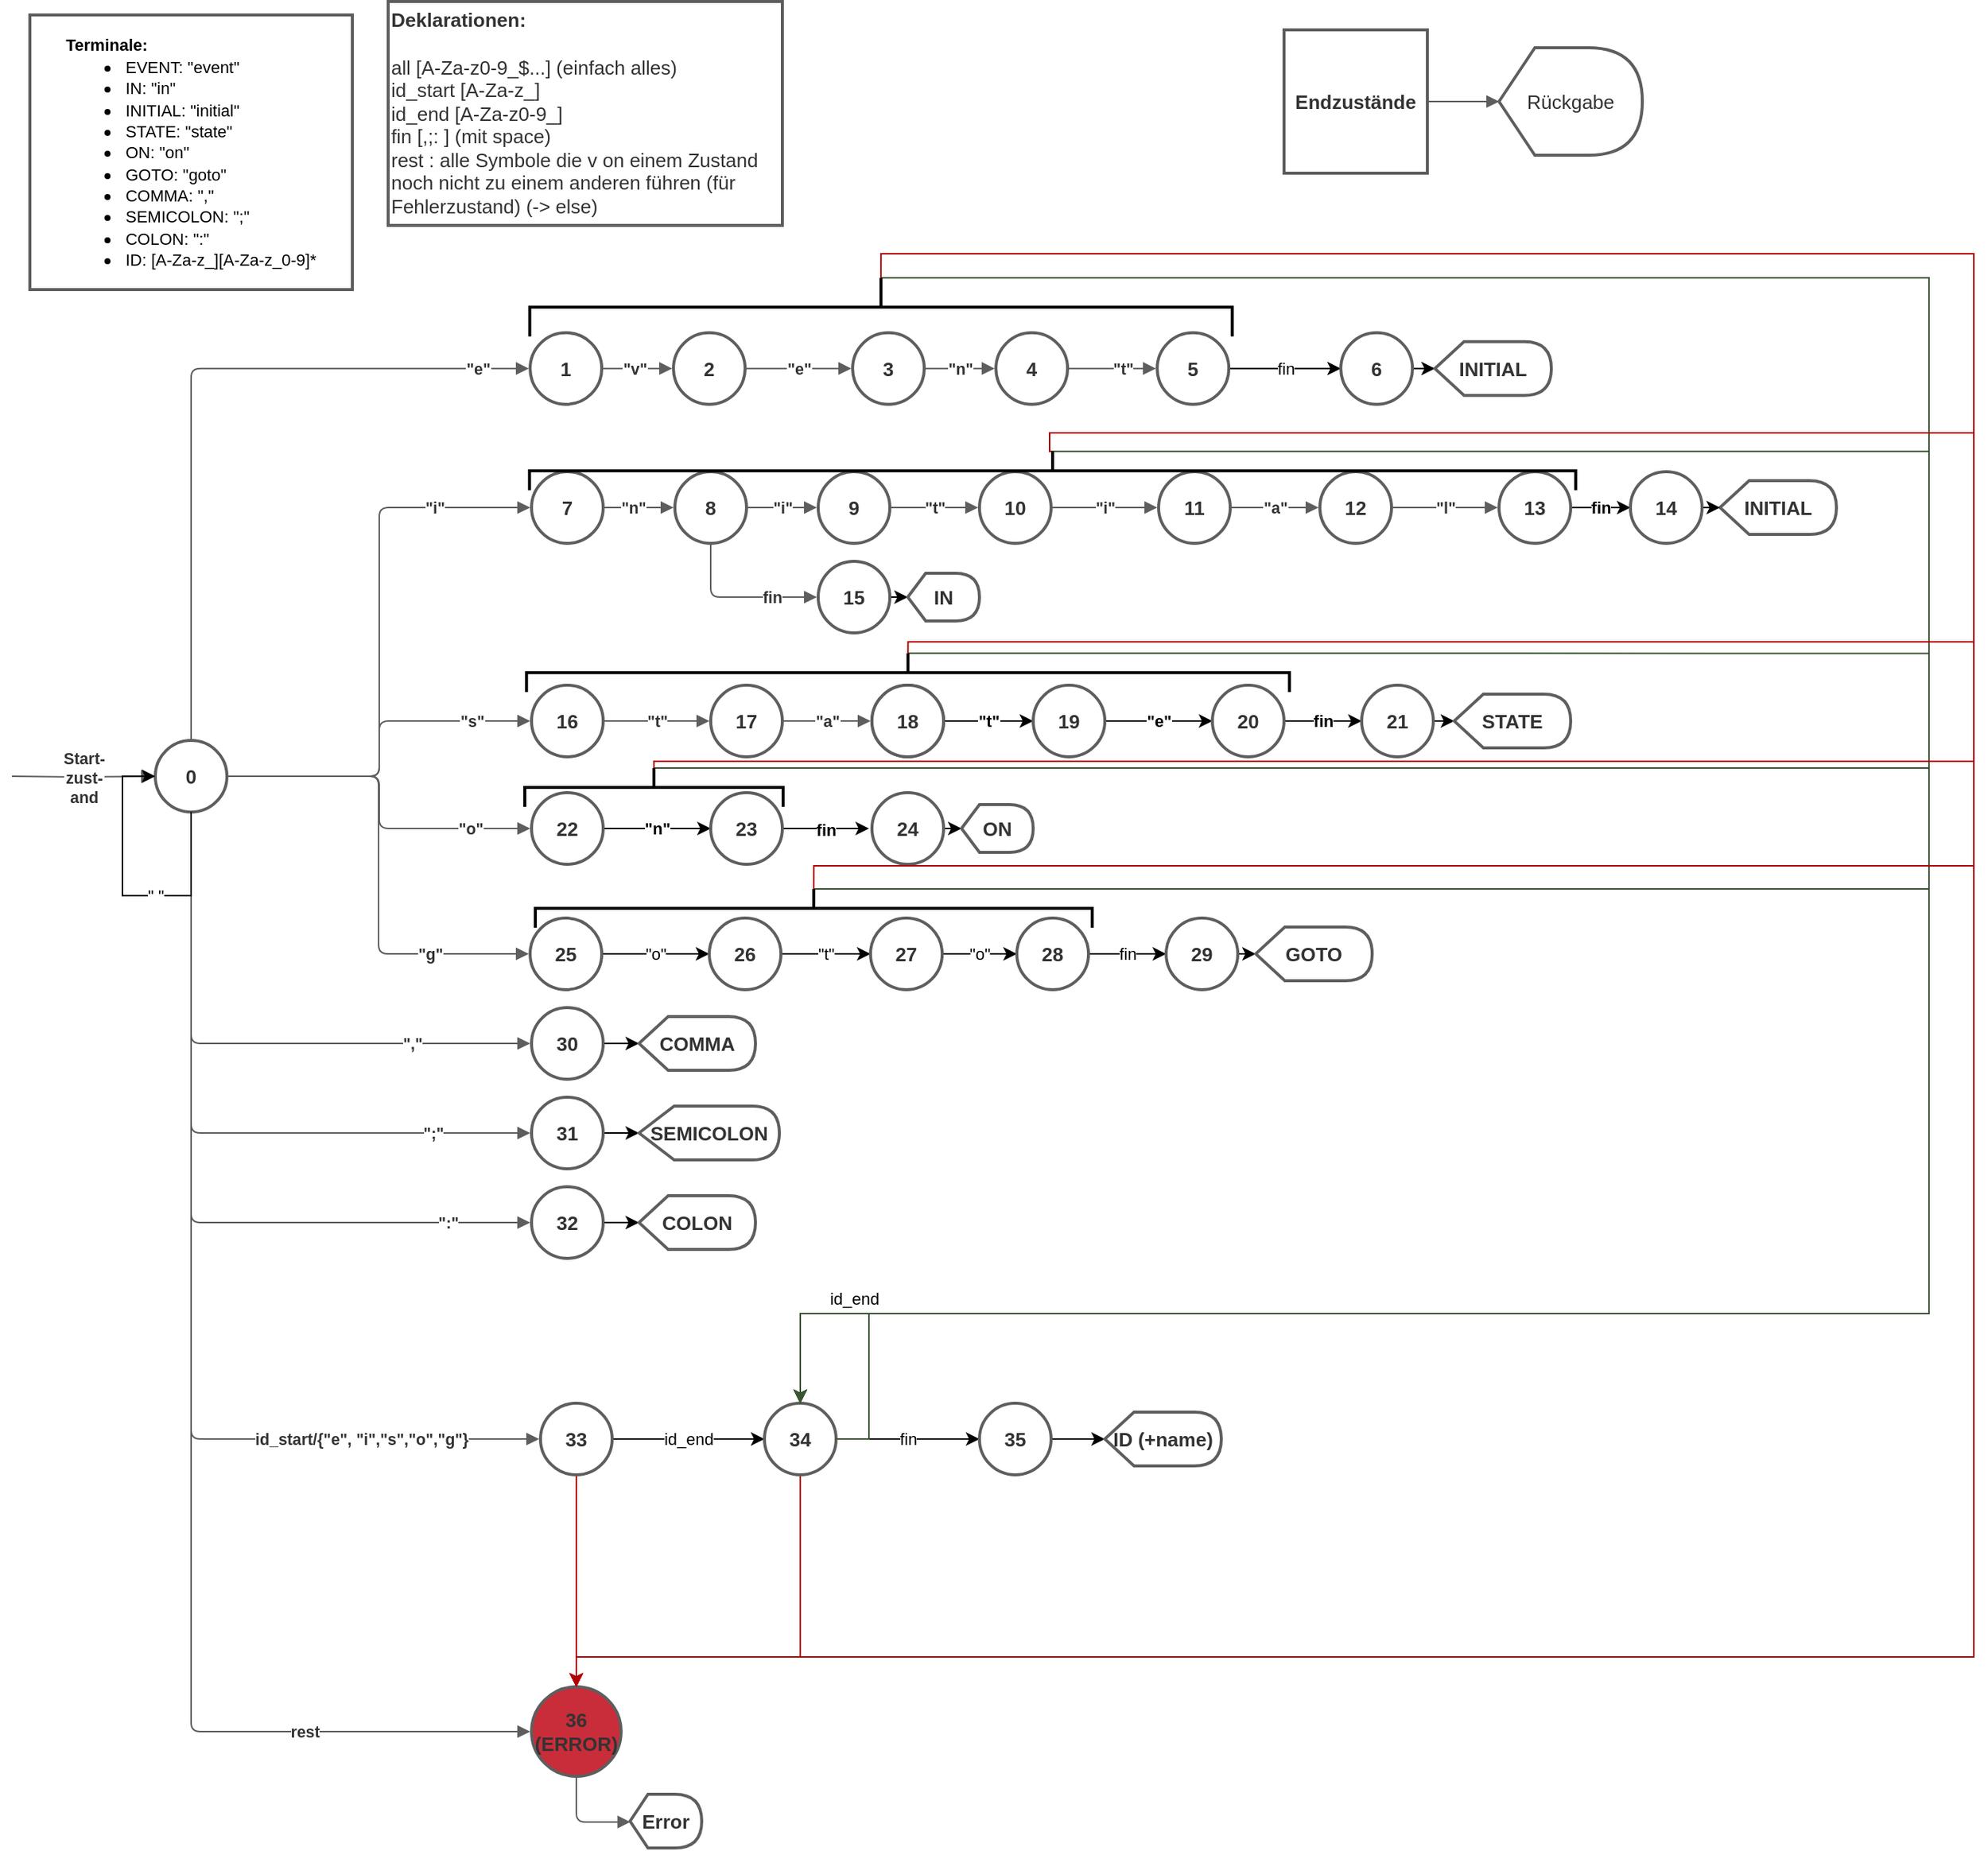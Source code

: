 <mxfile version="13.8.0" type="github">
  <diagram id="hKwI_qq-BkaKODop3UoJ" name="Page-1">
    <mxGraphModel dx="2062" dy="1152" grid="1" gridSize="10" guides="1" tooltips="1" connect="1" arrows="1" fold="1" page="1" pageScale="1" pageWidth="827" pageHeight="1169" math="0" shadow="0">
      <root>
        <mxCell id="0" />
        <mxCell id="1" parent="0" />
        <UserObject label="&lt;div style=&quot;text-align: left&quot;&gt;&lt;span style=&quot;font-size: 13px ; color: #333333 ; font-weight: bold&quot;&gt;Deklarationen:&lt;br&gt;&lt;/span&gt;&lt;/div&gt;&lt;div style=&quot;text-align: left&quot;&gt;&lt;span style=&quot;font-size: 13px ; color: #333333 ; font-weight: bold&quot;&gt;&lt;br&gt;&lt;/span&gt;&lt;span style=&quot;font-size: 13px ; color: #333333&quot;&gt;&lt;/span&gt;&lt;/div&gt;&lt;div style=&quot;text-align: left&quot;&gt;&lt;span style=&quot;font-size: 13px ; color: #333333&quot;&gt;all [A-Za-z0-9_$...] (einfach alles)&lt;br&gt;&lt;/span&gt;&lt;/div&gt;&lt;div style=&quot;text-align: left&quot;&gt;&lt;span style=&quot;font-size: 13px ; color: #333333&quot;&gt;id_start [A-Za-z_]&lt;br&gt;&lt;/span&gt;&lt;/div&gt;&lt;div style=&quot;text-align: left&quot;&gt;&lt;span style=&quot;font-size: 13px ; color: #333333&quot;&gt;id_end [A-Za-z0-9_]&lt;br&gt;&lt;/span&gt;&lt;/div&gt;&lt;div style=&quot;text-align: left&quot;&gt;&lt;span style=&quot;font-size: 13px ; color: #333333&quot;&gt;fin [,;: ] (mit space)&lt;br&gt;&lt;/span&gt;&lt;/div&gt;&lt;div style=&quot;text-align: left&quot;&gt;&lt;span style=&quot;font-size: 13px ; color: #333333&quot;&gt;rest : alle Symbole die v on einem Zustand noch nicht zu einem anderen führen (für Fehlerzustand) (-&amp;gt; else)&lt;br&gt;&lt;/span&gt;&lt;/div&gt;" lucidchartObjectId="vxwF~iOpNAWM" id="QoE0W4-9HsHGrPBsAOWZ-2">
          <mxCell style="html=1;whiteSpace=wrap;;whiteSpace=wrap;spacing=3;verticalAlign=middle;strokeColor=#5e5e5e;strokeOpacity=100;absoluteArcSize=1;arcSize=7.2;strokeWidth=2;" vertex="1" zOrder="3" parent="1">
            <mxGeometry x="288" y="21" width="264" height="150" as="geometry" />
          </mxCell>
        </UserObject>
        <UserObject label="&lt;div style=&quot;text-align: left&quot;&gt;&lt;span style=&quot;font-size: 11px ; color: #000000&quot;&gt;&lt;b&gt;Terminale:&lt;/b&gt;&lt;br&gt;&lt;/span&gt;&lt;/div&gt;&lt;ul style=&quot;margin: 0px ; list-style-type: disc&quot;&gt;&lt;li style=&quot;text-align: left&quot;&gt;&lt;span style=&quot;font-size: 11px ; color: #000000&quot;&gt;EVENT: &quot;event&quot;&lt;/span&gt;&lt;/li&gt;&lt;li style=&quot;text-align: left&quot;&gt;&lt;span style=&quot;font-size: 11px ; color: #000000&quot;&gt;IN: &quot;in&quot;&lt;/span&gt;&lt;/li&gt;&lt;li style=&quot;text-align: left&quot;&gt;&lt;span style=&quot;font-size: 11px ; color: #000000&quot;&gt;INITIAL: &quot;initial&quot;&lt;/span&gt;&lt;/li&gt;&lt;li style=&quot;text-align: left&quot;&gt;&lt;span style=&quot;font-size: 11px ; color: #000000&quot;&gt;STATE: &quot;state&quot;&lt;/span&gt;&lt;/li&gt;&lt;li style=&quot;text-align: left&quot;&gt;&lt;span style=&quot;font-size: 11px ; color: #000000&quot;&gt;ON: &quot;on&quot;&lt;/span&gt;&lt;/li&gt;&lt;li style=&quot;text-align: left&quot;&gt;&lt;span style=&quot;font-size: 11px ; color: #000000&quot;&gt;GOTO: &quot;goto&quot;&lt;/span&gt;&lt;/li&gt;&lt;li style=&quot;text-align: left&quot;&gt;&lt;span style=&quot;font-size: 11px ; color: #000000&quot;&gt;COMMA: &quot;,&quot;&lt;/span&gt;&lt;/li&gt;&lt;li style=&quot;text-align: left&quot;&gt;&lt;span style=&quot;font-size: 11px ; color: #000000&quot;&gt;SEMICOLON: &quot;;&quot;&lt;/span&gt;&lt;/li&gt;&lt;li style=&quot;text-align: left&quot;&gt;&lt;span style=&quot;font-size: 11px ; color: #000000&quot;&gt;COLON: &quot;:&quot;&lt;/span&gt;&lt;/li&gt;&lt;li style=&quot;text-align: left&quot;&gt;&lt;span style=&quot;font-size: 11px ; color: #000000&quot;&gt;ID: [A-Za-z_][A-Za-z_0-9]*&lt;/span&gt;&lt;/li&gt;&lt;/ul&gt;" lucidchartObjectId="FBwF~V6zQN1t" id="QoE0W4-9HsHGrPBsAOWZ-3">
          <mxCell style="html=1;whiteSpace=wrap;;whiteSpace=wrap;spacing=3;verticalAlign=middle;strokeColor=#5e5e5e;strokeOpacity=100;absoluteArcSize=1;arcSize=7.2;strokeWidth=2;" vertex="1" zOrder="4" parent="1">
            <mxGeometry x="48" y="30" width="216" height="184" as="geometry" />
          </mxCell>
        </UserObject>
        <UserObject label="0" lucidchartObjectId="dCwFsfaFbBil" id="QoE0W4-9HsHGrPBsAOWZ-4">
          <mxCell style="html=1;whiteSpace=wrap;ellipse;whiteSpace=wrap;fontSize=13;fontColor=#333333;align=center;spacing=3;strokeColor=#5e5e5e;strokeOpacity=100;absoluteArcSize=1;arcSize=7.2;strokeWidth=2;fontStyle=1;" vertex="1" zOrder="5" parent="1">
            <mxGeometry x="132" y="516" width="48" height="48" as="geometry" />
          </mxCell>
        </UserObject>
        <UserObject label="" lucidchartObjectId="qCwFvODY6EQI" id="QoE0W4-9HsHGrPBsAOWZ-5">
          <mxCell style="html=1;jettySize=18;whiteSpace=wrap;fontSize=11;strokeColor=#5E5E5E;arcSize=12;edgeStyle=orthogonalEdgeStyle;startArrow=none;;endArrow=block;endFill=1;;entryX=-0.019;entryY=0.5;entryPerimeter=0;fontStyle=1;" edge="1" parent="1" target="QoE0W4-9HsHGrPBsAOWZ-4">
            <mxGeometry width="100" height="100" relative="1" as="geometry">
              <Array as="points" />
              <mxPoint x="36" y="540" as="sourcePoint" />
            </mxGeometry>
          </mxCell>
        </UserObject>
        <mxCell id="QoE0W4-9HsHGrPBsAOWZ-6" value="Start-&#xa;zust-&#xa;and" style="text;html=1;resizable=0;labelBackgroundColor=#ffffff;align=center;verticalAlign=middle;fontStyle=1;fontColor=#333333;;fontSize=10.667;" vertex="1" parent="QoE0W4-9HsHGrPBsAOWZ-5">
          <mxGeometry relative="1" as="geometry" />
        </mxCell>
        <UserObject label="1" lucidchartObjectId="RCwFlgFs08R0" id="QoE0W4-9HsHGrPBsAOWZ-7">
          <mxCell style="html=1;whiteSpace=wrap;ellipse;whiteSpace=wrap;fontSize=13;fontColor=#333333;align=center;spacing=3;strokeColor=#5e5e5e;strokeOpacity=100;absoluteArcSize=1;arcSize=7.2;strokeWidth=2;fontStyle=1;" vertex="1" zOrder="7" parent="1">
            <mxGeometry x="383.05" y="242.87" width="48" height="48" as="geometry" />
          </mxCell>
        </UserObject>
        <UserObject label="" lucidchartObjectId="3CwFV_6UxVqS" id="QoE0W4-9HsHGrPBsAOWZ-8">
          <mxCell style="html=1;jettySize=18;whiteSpace=wrap;fontSize=11;strokeColor=#5E5E5E;arcSize=12;edgeStyle=orthogonalEdgeStyle;startArrow=none;;endArrow=block;endFill=1;;exitX=0.5;exitY=-0.019;exitPerimeter=0;entryX=-0.019;entryY=0.5;entryPerimeter=0;fontStyle=1;" edge="1" parent="1" source="QoE0W4-9HsHGrPBsAOWZ-4" target="QoE0W4-9HsHGrPBsAOWZ-7">
            <mxGeometry width="100" height="100" relative="1" as="geometry">
              <Array as="points" />
            </mxGeometry>
          </mxCell>
        </UserObject>
        <mxCell id="QoE0W4-9HsHGrPBsAOWZ-9" value="&quot;e&quot;" style="text;html=1;resizable=0;labelBackgroundColor=#ffffff;align=center;verticalAlign=middle;fontStyle=1;fontColor=#333333;;fontSize=10.667;" vertex="1" parent="QoE0W4-9HsHGrPBsAOWZ-8">
          <mxGeometry x="0.855" relative="1" as="geometry" />
        </mxCell>
        <UserObject label="7" lucidchartObjectId="lDwF9inh8aB8" id="QoE0W4-9HsHGrPBsAOWZ-10">
          <mxCell style="html=1;whiteSpace=wrap;ellipse;whiteSpace=wrap;fontSize=13;fontColor=#333333;align=center;spacing=3;strokeColor=#5e5e5e;strokeOpacity=100;absoluteArcSize=1;arcSize=7.2;strokeWidth=2;fontStyle=1;" vertex="1" zOrder="9" parent="1">
            <mxGeometry x="384" y="336" width="48" height="48" as="geometry" />
          </mxCell>
        </UserObject>
        <UserObject label="" lucidchartObjectId="pDwFdGqIcf0w" id="QoE0W4-9HsHGrPBsAOWZ-11">
          <mxCell style="html=1;jettySize=18;whiteSpace=wrap;fontSize=11;strokeColor=#5E5E5E;arcSize=12;edgeStyle=orthogonalEdgeStyle;startArrow=none;;endArrow=block;endFill=1;;exitX=1.019;exitY=0.5;exitPerimeter=0;entryX=-0.019;entryY=0.5;entryPerimeter=0;fontStyle=1;" edge="1" parent="1" source="QoE0W4-9HsHGrPBsAOWZ-4" target="QoE0W4-9HsHGrPBsAOWZ-10">
            <mxGeometry width="100" height="100" relative="1" as="geometry">
              <Array as="points" />
            </mxGeometry>
          </mxCell>
        </UserObject>
        <mxCell id="QoE0W4-9HsHGrPBsAOWZ-12" value="&quot;i&quot;" style="text;html=1;resizable=0;labelBackgroundColor=#ffffff;align=center;verticalAlign=middle;fontStyle=1;fontColor=#333333;;fontSize=10.667;" vertex="1" parent="QoE0W4-9HsHGrPBsAOWZ-11">
          <mxGeometry x="0.665" relative="1" as="geometry" />
        </mxCell>
        <UserObject label="16" lucidchartObjectId="NDwFf0qifwKM" id="QoE0W4-9HsHGrPBsAOWZ-13">
          <mxCell style="html=1;whiteSpace=wrap;ellipse;whiteSpace=wrap;fontSize=13;fontColor=#333333;align=center;spacing=3;strokeColor=#5e5e5e;strokeOpacity=100;absoluteArcSize=1;arcSize=7.2;strokeWidth=2;fontStyle=1;" vertex="1" zOrder="11" parent="1">
            <mxGeometry x="384" y="479" width="48" height="48" as="geometry" />
          </mxCell>
        </UserObject>
        <UserObject label="" lucidchartObjectId="TDwFkPE1zuMU" id="QoE0W4-9HsHGrPBsAOWZ-14">
          <mxCell style="html=1;jettySize=18;whiteSpace=wrap;fontSize=11;strokeColor=#5E5E5E;arcSize=12;edgeStyle=orthogonalEdgeStyle;startArrow=none;;endArrow=block;endFill=1;;exitX=1.019;exitY=0.5;exitPerimeter=0;entryX=-0.019;entryY=0.5;entryPerimeter=0;fontStyle=1;" edge="1" parent="1" source="QoE0W4-9HsHGrPBsAOWZ-4" target="QoE0W4-9HsHGrPBsAOWZ-13">
            <mxGeometry width="100" height="100" relative="1" as="geometry">
              <Array as="points" />
            </mxGeometry>
          </mxCell>
        </UserObject>
        <mxCell id="QoE0W4-9HsHGrPBsAOWZ-15" value="&quot;s&quot;" style="text;html=1;resizable=0;labelBackgroundColor=#ffffff;align=center;verticalAlign=middle;fontStyle=1;fontColor=#333333;;fontSize=10.667;" vertex="1" parent="QoE0W4-9HsHGrPBsAOWZ-14">
          <mxGeometry x="0.673" relative="1" as="geometry" />
        </mxCell>
        <mxCell id="QoE0W4-9HsHGrPBsAOWZ-98" value="&quot;n&quot;" style="edgeStyle=orthogonalEdgeStyle;orthogonalLoop=1;jettySize=auto;html=1;exitX=1;exitY=0.5;exitDx=0;exitDy=0;entryX=0;entryY=0.5;entryDx=0;entryDy=0;fontStyle=1;" edge="1" parent="1" source="QoE0W4-9HsHGrPBsAOWZ-16" target="QoE0W4-9HsHGrPBsAOWZ-97">
          <mxGeometry relative="1" as="geometry" />
        </mxCell>
        <UserObject label="22" lucidchartObjectId=".DwFdeysSFnl" id="QoE0W4-9HsHGrPBsAOWZ-16">
          <mxCell style="html=1;whiteSpace=wrap;ellipse;whiteSpace=wrap;fontSize=13;fontColor=#333333;align=center;spacing=3;strokeColor=#5e5e5e;strokeOpacity=100;absoluteArcSize=1;arcSize=7.2;strokeWidth=2;fontStyle=1;" vertex="1" zOrder="13" parent="1">
            <mxGeometry x="384" y="551" width="48" height="48" as="geometry" />
          </mxCell>
        </UserObject>
        <UserObject label="" lucidchartObjectId="zEwF8colXyG8" id="QoE0W4-9HsHGrPBsAOWZ-17">
          <mxCell style="html=1;jettySize=18;whiteSpace=wrap;fontSize=11;strokeColor=#5E5E5E;arcSize=12;edgeStyle=orthogonalEdgeStyle;startArrow=none;;endArrow=block;endFill=1;;exitX=1.019;exitY=0.5;exitPerimeter=0;entryX=-0.019;entryY=0.5;entryPerimeter=0;fontStyle=1;" edge="1" parent="1" source="QoE0W4-9HsHGrPBsAOWZ-4" target="QoE0W4-9HsHGrPBsAOWZ-16">
            <mxGeometry width="100" height="100" relative="1" as="geometry">
              <Array as="points" />
            </mxGeometry>
          </mxCell>
        </UserObject>
        <mxCell id="QoE0W4-9HsHGrPBsAOWZ-18" value="&quot;o&quot;" style="text;html=1;resizable=0;labelBackgroundColor=#ffffff;align=center;verticalAlign=middle;fontStyle=1;fontColor=#333333;;fontSize=10.667;" vertex="1" parent="QoE0W4-9HsHGrPBsAOWZ-17">
          <mxGeometry x="0.663" relative="1" as="geometry" />
        </mxCell>
        <mxCell id="QoE0W4-9HsHGrPBsAOWZ-108" value="&quot;o&quot;" style="edgeStyle=orthogonalEdgeStyle;orthogonalLoop=1;jettySize=auto;html=1;exitX=1;exitY=0.5;exitDx=0;exitDy=0;entryX=0;entryY=0.5;entryDx=0;entryDy=0;" edge="1" parent="1" source="QoE0W4-9HsHGrPBsAOWZ-19" target="QoE0W4-9HsHGrPBsAOWZ-101">
          <mxGeometry relative="1" as="geometry" />
        </mxCell>
        <UserObject label="25" lucidchartObjectId="tHwFgBB.2Eq-" id="QoE0W4-9HsHGrPBsAOWZ-19">
          <mxCell style="html=1;whiteSpace=wrap;ellipse;whiteSpace=wrap;fontSize=13;fontColor=#333333;align=center;spacing=3;strokeColor=#5e5e5e;strokeOpacity=100;absoluteArcSize=1;arcSize=7.2;strokeWidth=2;fontStyle=1;" vertex="1" zOrder="15" parent="1">
            <mxGeometry x="383.05" y="635" width="48" height="48" as="geometry" />
          </mxCell>
        </UserObject>
        <UserObject label="" lucidchartObjectId="DHwF~Ii5ycSK" id="QoE0W4-9HsHGrPBsAOWZ-20">
          <mxCell style="html=1;jettySize=18;whiteSpace=wrap;fontSize=11;strokeColor=#5E5E5E;arcSize=12;edgeStyle=orthogonalEdgeStyle;startArrow=none;;endArrow=block;endFill=1;;exitX=1.019;exitY=0.5;exitPerimeter=0;entryX=-0.019;entryY=0.5;entryPerimeter=0;fontStyle=1;" edge="1" parent="1" source="QoE0W4-9HsHGrPBsAOWZ-4" target="QoE0W4-9HsHGrPBsAOWZ-19">
            <mxGeometry width="100" height="100" relative="1" as="geometry">
              <Array as="points" />
            </mxGeometry>
          </mxCell>
        </UserObject>
        <mxCell id="QoE0W4-9HsHGrPBsAOWZ-21" value="&quot;g&quot;" style="text;html=1;resizable=0;labelBackgroundColor=#ffffff;align=center;verticalAlign=middle;fontStyle=1;fontColor=#333333;;fontSize=10.667;" vertex="1" parent="QoE0W4-9HsHGrPBsAOWZ-20">
          <mxGeometry x="0.584" relative="1" as="geometry" />
        </mxCell>
        <mxCell id="QoE0W4-9HsHGrPBsAOWZ-116" style="edgeStyle=orthogonalEdgeStyle;orthogonalLoop=1;jettySize=auto;html=1;exitX=1;exitY=0.5;exitDx=0;exitDy=0;entryX=0;entryY=0.5;entryDx=0;entryDy=0;entryPerimeter=0;" edge="1" parent="1" source="QoE0W4-9HsHGrPBsAOWZ-22" target="QoE0W4-9HsHGrPBsAOWZ-115">
          <mxGeometry relative="1" as="geometry" />
        </mxCell>
        <UserObject label="30" lucidchartObjectId="WIwFst3J68mI" id="QoE0W4-9HsHGrPBsAOWZ-22">
          <mxCell style="html=1;whiteSpace=wrap;ellipse;whiteSpace=wrap;fontSize=13;fontColor=#333333;align=center;spacing=3;strokeColor=#5e5e5e;strokeOpacity=100;absoluteArcSize=1;arcSize=7.2;strokeWidth=2;fontStyle=1;" vertex="1" zOrder="17" parent="1">
            <mxGeometry x="384" y="695" width="48" height="48" as="geometry" />
          </mxCell>
        </UserObject>
        <UserObject label="" lucidchartObjectId="4IwFVyDXbRmw" id="QoE0W4-9HsHGrPBsAOWZ-23">
          <mxCell style="html=1;jettySize=18;whiteSpace=wrap;fontSize=11;strokeColor=#5E5E5E;arcSize=12;edgeStyle=orthogonalEdgeStyle;startArrow=none;;endArrow=block;endFill=1;;exitX=0.5;exitY=1.019;exitPerimeter=0;entryX=-0.019;entryY=0.5;entryPerimeter=0;fontStyle=1;" edge="1" parent="1" source="QoE0W4-9HsHGrPBsAOWZ-4" target="QoE0W4-9HsHGrPBsAOWZ-22">
            <mxGeometry width="100" height="100" relative="1" as="geometry">
              <Array as="points" />
            </mxGeometry>
          </mxCell>
        </UserObject>
        <mxCell id="QoE0W4-9HsHGrPBsAOWZ-24" value="&quot;,&quot;" style="text;html=1;resizable=0;labelBackgroundColor=#ffffff;align=center;verticalAlign=middle;fontStyle=1;fontColor=#333333;;fontSize=10.667;" vertex="1" parent="QoE0W4-9HsHGrPBsAOWZ-23">
          <mxGeometry x="0.581" relative="1" as="geometry" />
        </mxCell>
        <mxCell id="QoE0W4-9HsHGrPBsAOWZ-118" value="" style="edgeStyle=orthogonalEdgeStyle;orthogonalLoop=1;jettySize=auto;html=1;" edge="1" parent="1" source="QoE0W4-9HsHGrPBsAOWZ-25" target="QoE0W4-9HsHGrPBsAOWZ-117">
          <mxGeometry relative="1" as="geometry" />
        </mxCell>
        <UserObject label="31" lucidchartObjectId="hJwFxU~VU3My" id="QoE0W4-9HsHGrPBsAOWZ-25">
          <mxCell style="html=1;whiteSpace=wrap;ellipse;whiteSpace=wrap;fontSize=13;fontColor=#333333;align=center;spacing=3;strokeColor=#5e5e5e;strokeOpacity=100;absoluteArcSize=1;arcSize=7.2;strokeWidth=2;fontStyle=1;" vertex="1" zOrder="19" parent="1">
            <mxGeometry x="384" y="755" width="48" height="48" as="geometry" />
          </mxCell>
        </UserObject>
        <UserObject label="" lucidchartObjectId="_JwFlhKu-oUa" id="QoE0W4-9HsHGrPBsAOWZ-26">
          <mxCell style="html=1;jettySize=18;whiteSpace=wrap;fontSize=11;strokeColor=#5E5E5E;arcSize=12;edgeStyle=orthogonalEdgeStyle;startArrow=none;;endArrow=block;endFill=1;;exitX=0.5;exitY=1.019;exitPerimeter=0;entryX=-0.019;entryY=0.5;entryPerimeter=0;fontStyle=1;" edge="1" parent="1" source="QoE0W4-9HsHGrPBsAOWZ-4" target="QoE0W4-9HsHGrPBsAOWZ-25">
            <mxGeometry width="100" height="100" relative="1" as="geometry">
              <Array as="points" />
            </mxGeometry>
          </mxCell>
        </UserObject>
        <mxCell id="QoE0W4-9HsHGrPBsAOWZ-27" value="&quot;;&quot;" style="text;html=1;resizable=0;labelBackgroundColor=#ffffff;align=center;verticalAlign=middle;fontStyle=1;fontColor=#333333;;fontSize=10.667;" vertex="1" parent="QoE0W4-9HsHGrPBsAOWZ-26">
          <mxGeometry x="0.704" relative="1" as="geometry" />
        </mxCell>
        <mxCell id="QoE0W4-9HsHGrPBsAOWZ-121" value="" style="edgeStyle=orthogonalEdgeStyle;orthogonalLoop=1;jettySize=auto;html=1;" edge="1" parent="1" source="QoE0W4-9HsHGrPBsAOWZ-28" target="QoE0W4-9HsHGrPBsAOWZ-119">
          <mxGeometry relative="1" as="geometry" />
        </mxCell>
        <UserObject label="32" lucidchartObjectId="sKwF8ZSBu8qQ" id="QoE0W4-9HsHGrPBsAOWZ-28">
          <mxCell style="html=1;whiteSpace=wrap;ellipse;whiteSpace=wrap;fontSize=13;fontColor=#333333;align=center;spacing=3;strokeColor=#5e5e5e;strokeOpacity=100;absoluteArcSize=1;arcSize=7.2;strokeWidth=2;fontStyle=1;" vertex="1" zOrder="21" parent="1">
            <mxGeometry x="384" y="815" width="48" height="48" as="geometry" />
          </mxCell>
        </UserObject>
        <UserObject label="" lucidchartObjectId="zKwFGLOmiTa~" id="QoE0W4-9HsHGrPBsAOWZ-29">
          <mxCell style="html=1;jettySize=18;whiteSpace=wrap;fontSize=11;strokeColor=#5E5E5E;arcSize=12;edgeStyle=orthogonalEdgeStyle;startArrow=none;;endArrow=block;endFill=1;;exitX=0.5;exitY=1.019;exitPerimeter=0;entryX=-0.019;entryY=0.5;entryPerimeter=0;fontStyle=1;" edge="1" parent="1" source="QoE0W4-9HsHGrPBsAOWZ-4" target="QoE0W4-9HsHGrPBsAOWZ-28">
            <mxGeometry width="100" height="100" relative="1" as="geometry">
              <Array as="points" />
            </mxGeometry>
          </mxCell>
        </UserObject>
        <mxCell id="QoE0W4-9HsHGrPBsAOWZ-30" value="&quot;:&quot;" style="text;html=1;resizable=0;labelBackgroundColor=#ffffff;align=center;verticalAlign=middle;fontStyle=1;fontColor=#333333;;fontSize=10.667;" vertex="1" parent="QoE0W4-9HsHGrPBsAOWZ-29">
          <mxGeometry x="0.778" relative="1" as="geometry" />
        </mxCell>
        <UserObject label="" lucidchartObjectId="~KwF5EUpQkz~" id="QoE0W4-9HsHGrPBsAOWZ-31">
          <mxCell style="html=1;jettySize=18;whiteSpace=wrap;fontSize=11;strokeColor=#5E5E5E;arcSize=12;edgeStyle=orthogonalEdgeStyle;startArrow=none;;endArrow=block;endFill=1;;exitX=0.5;exitY=1.019;exitPerimeter=0;entryX=-0.019;entryY=0.5;entryPerimeter=0;fontStyle=1;" edge="1" parent="1" source="QoE0W4-9HsHGrPBsAOWZ-4" target="QoE0W4-9HsHGrPBsAOWZ-33">
            <mxGeometry width="100" height="100" relative="1" as="geometry">
              <Array as="points">
                <mxPoint x="156" y="984" />
              </Array>
            </mxGeometry>
          </mxCell>
        </UserObject>
        <mxCell id="QoE0W4-9HsHGrPBsAOWZ-32" value="id_start/{&quot;e&quot;, &quot;i&quot;,&quot;s&quot;,&quot;o&quot;,&quot;g&quot;}" style="text;html=1;resizable=0;labelBackgroundColor=#ffffff;align=center;verticalAlign=middle;fontStyle=1;fontColor=#333333;;fontSize=10.667;" vertex="1" parent="QoE0W4-9HsHGrPBsAOWZ-31">
          <mxGeometry x="0.52" relative="1" as="geometry">
            <mxPoint x="37.1" as="offset" />
          </mxGeometry>
        </mxCell>
        <mxCell id="QoE0W4-9HsHGrPBsAOWZ-129" value="id_end" style="edgeStyle=orthogonalEdgeStyle;rounded=0;orthogonalLoop=1;jettySize=auto;html=1;exitX=1;exitY=0.5;exitDx=0;exitDy=0;entryX=0;entryY=0.5;entryDx=0;entryDy=0;" edge="1" parent="1" source="QoE0W4-9HsHGrPBsAOWZ-33" target="QoE0W4-9HsHGrPBsAOWZ-127">
          <mxGeometry relative="1" as="geometry" />
        </mxCell>
        <mxCell id="QoE0W4-9HsHGrPBsAOWZ-160" style="edgeStyle=orthogonalEdgeStyle;rounded=0;orthogonalLoop=1;jettySize=auto;html=1;exitX=0.5;exitY=1;exitDx=0;exitDy=0;entryX=0.5;entryY=0;entryDx=0;entryDy=0;fontColor=#FF0000;fillColor=#e51400;strokeColor=#B20000;" edge="1" parent="1" source="QoE0W4-9HsHGrPBsAOWZ-33" target="QoE0W4-9HsHGrPBsAOWZ-34">
          <mxGeometry relative="1" as="geometry" />
        </mxCell>
        <UserObject label="33" lucidchartObjectId="cLwFSac_3mVJ" id="QoE0W4-9HsHGrPBsAOWZ-33">
          <mxCell style="html=1;whiteSpace=wrap;ellipse;whiteSpace=wrap;fontSize=13;fontColor=#333333;align=center;spacing=3;strokeColor=#5E5E5E;absoluteArcSize=1;arcSize=7.2;strokeWidth=2;fontStyle=1;" vertex="1" zOrder="24" parent="1">
            <mxGeometry x="390" y="960" width="48" height="48" as="geometry" />
          </mxCell>
        </UserObject>
        <UserObject label="36 (ERROR)" lucidchartObjectId="pOwFLh_ap_6j" id="QoE0W4-9HsHGrPBsAOWZ-34">
          <mxCell style="html=1;whiteSpace=wrap;ellipse;whiteSpace=wrap;fontSize=13;fontColor=#333333;fontStyle=1;spacing=3;verticalAlign=middle;strokeColor=#5e5e5e;strokeOpacity=100;fillOpacity=100;absoluteArcSize=1;arcSize=7.2;fillColor=#c92d39;strokeWidth=2;align=center;horizontal=1;" vertex="1" zOrder="25" parent="1">
            <mxGeometry x="384" y="1150" width="60" height="60" as="geometry" />
          </mxCell>
        </UserObject>
        <UserObject label="" lucidchartObjectId="JPwFfwIXU-1i" id="QoE0W4-9HsHGrPBsAOWZ-35">
          <mxCell style="html=1;jettySize=18;whiteSpace=wrap;fontSize=11;strokeColor=#5E5E5E;arcSize=12;edgeStyle=orthogonalEdgeStyle;startArrow=none;;endArrow=block;endFill=1;;exitX=0.5;exitY=1.019;exitPerimeter=0;entryX=-0.015;entryY=0.5;entryPerimeter=0;fontStyle=1;" edge="1" parent="1" source="QoE0W4-9HsHGrPBsAOWZ-4" target="QoE0W4-9HsHGrPBsAOWZ-34">
            <mxGeometry width="100" height="100" relative="1" as="geometry">
              <Array as="points" />
            </mxGeometry>
          </mxCell>
        </UserObject>
        <mxCell id="QoE0W4-9HsHGrPBsAOWZ-36" value="rest" style="text;html=1;resizable=0;labelBackgroundColor=#ffffff;align=center;verticalAlign=middle;fontStyle=1;fontColor=#333333;;fontSize=10.667;" vertex="1" parent="QoE0W4-9HsHGrPBsAOWZ-35">
          <mxGeometry x="0.64" relative="1" as="geometry" />
        </mxCell>
        <UserObject label="&lt;div style=&quot;text-align: left;&quot;&gt;&lt;span style=&quot;font-size:13px;color:#333333;font-weight: bold;&quot;&gt;Endzustände&lt;/span&gt;&#xa;&lt;/div&gt;&lt;div style=&quot;text-align: center;&quot;&gt;&lt;/div&gt;" lucidchartObjectId="bWIF7P_moavn" id="QoE0W4-9HsHGrPBsAOWZ-37">
          <mxCell style="html=1;whiteSpace=wrap;;whiteSpace=wrap;spacing=3;verticalAlign=middle;strokeColor=#5e5e5e;strokeOpacity=100;absoluteArcSize=1;arcSize=7.2;strokeWidth=2;" vertex="1" zOrder="27" parent="1">
            <mxGeometry x="888" y="40" width="96" height="96" as="geometry" />
          </mxCell>
        </UserObject>
        <UserObject label="Rückgabe" lucidchartObjectId="wWIFF0jwjzg9" id="QoE0W4-9HsHGrPBsAOWZ-38">
          <mxCell style="html=1;whiteSpace=wrap;shape=display;whiteSpace=wrap;fontSize=13;fontColor=#333333;align=center;spacing=3;strokeColor=#5e5e5e;strokeOpacity=100;absoluteArcSize=1;arcSize=7.2;strokeWidth=2;" vertex="1" zOrder="28" parent="1">
            <mxGeometry x="1032" y="52" width="96" height="72" as="geometry" />
          </mxCell>
        </UserObject>
        <UserObject label="Error" lucidchartObjectId="SWIFL_oTE37." id="QoE0W4-9HsHGrPBsAOWZ-39">
          <mxCell style="html=1;whiteSpace=wrap;shape=display;whiteSpace=wrap;fontSize=13;fontColor=#333333;align=center;spacing=3;strokeColor=#5e5e5e;strokeOpacity=100;absoluteArcSize=1;arcSize=7.2;strokeWidth=2;fontStyle=1;" vertex="1" zOrder="29" parent="1">
            <mxGeometry x="450" y="1222" width="48" height="36" as="geometry" />
          </mxCell>
        </UserObject>
        <UserObject label="" lucidchartObjectId="9WIF0CPT1vpk" id="QoE0W4-9HsHGrPBsAOWZ-40">
          <mxCell style="html=1;jettySize=18;whiteSpace=wrap;fontSize=11;strokeColor=#5E5E5E;arcSize=12;edgeStyle=orthogonalEdgeStyle;startArrow=none;;endArrow=block;endFill=1;;exitX=0.5;exitY=1.015;exitPerimeter=0;entryX=0.004;entryY=0.516;entryPerimeter=0;fontStyle=1;" edge="1" parent="1" source="QoE0W4-9HsHGrPBsAOWZ-34" target="QoE0W4-9HsHGrPBsAOWZ-39">
            <mxGeometry width="100" height="100" relative="1" as="geometry">
              <Array as="points" />
            </mxGeometry>
          </mxCell>
        </UserObject>
        <UserObject label="" lucidchartObjectId="tXIFeS379Ljr" id="QoE0W4-9HsHGrPBsAOWZ-41">
          <mxCell style="html=1;jettySize=18;whiteSpace=wrap;fontSize=11;strokeColor=#5E5E5E;arcSize=12;edgeStyle=orthogonalEdgeStyle;startArrow=none;;endArrow=block;endFill=1;;exitX=1.009;exitY=0.5;exitPerimeter=0;entryX=0.001;entryY=0.5;entryPerimeter=0;" edge="1" parent="1" source="QoE0W4-9HsHGrPBsAOWZ-37" target="QoE0W4-9HsHGrPBsAOWZ-38">
            <mxGeometry width="100" height="100" relative="1" as="geometry">
              <Array as="points" />
            </mxGeometry>
          </mxCell>
        </UserObject>
        <UserObject label="2" lucidchartObjectId="MXIFbJ6TiFwT" id="QoE0W4-9HsHGrPBsAOWZ-42">
          <mxCell style="html=1;whiteSpace=wrap;ellipse;whiteSpace=wrap;fontSize=13;fontColor=#333333;align=center;spacing=3;strokeColor=#5e5e5e;strokeOpacity=100;absoluteArcSize=1;arcSize=7.2;strokeWidth=2;fontStyle=1;" vertex="1" zOrder="32" parent="1">
            <mxGeometry x="479.05" y="242.87" width="48" height="48" as="geometry" />
          </mxCell>
        </UserObject>
        <UserObject label="3" lucidchartObjectId="UXIF3T2ipCGz" id="QoE0W4-9HsHGrPBsAOWZ-43">
          <mxCell style="html=1;whiteSpace=wrap;ellipse;whiteSpace=wrap;fontSize=13;fontColor=#333333;align=center;spacing=3;strokeColor=#5e5e5e;strokeOpacity=100;absoluteArcSize=1;arcSize=7.2;strokeWidth=2;fontStyle=1;" vertex="1" zOrder="33" parent="1">
            <mxGeometry x="599.05" y="242.87" width="48" height="48" as="geometry" />
          </mxCell>
        </UserObject>
        <UserObject label="" lucidchartObjectId="YXIFDx8BKIfQ" id="QoE0W4-9HsHGrPBsAOWZ-44">
          <mxCell style="html=1;jettySize=18;whiteSpace=wrap;fontSize=11;strokeColor=#5E5E5E;arcSize=12;edgeStyle=orthogonalEdgeStyle;startArrow=none;;endArrow=block;endFill=1;;exitX=1.019;exitY=0.5;exitPerimeter=0;entryX=-0.019;entryY=0.5;entryPerimeter=0;fontStyle=1;" edge="1" parent="1" source="QoE0W4-9HsHGrPBsAOWZ-7" target="QoE0W4-9HsHGrPBsAOWZ-42">
            <mxGeometry width="100" height="100" relative="1" as="geometry">
              <Array as="points" />
            </mxGeometry>
          </mxCell>
        </UserObject>
        <mxCell id="QoE0W4-9HsHGrPBsAOWZ-45" value="&quot;v&quot;" style="text;html=1;resizable=0;labelBackgroundColor=#ffffff;align=center;verticalAlign=middle;fontStyle=1;fontColor=#333333;;fontSize=10.667;" vertex="1" parent="QoE0W4-9HsHGrPBsAOWZ-44">
          <mxGeometry x="-0.106" relative="1" as="geometry" />
        </mxCell>
        <UserObject label="" lucidchartObjectId="6XIF9HpjH8kA" id="QoE0W4-9HsHGrPBsAOWZ-46">
          <mxCell style="html=1;jettySize=18;whiteSpace=wrap;fontSize=11;strokeColor=#5E5E5E;arcSize=12;edgeStyle=orthogonalEdgeStyle;startArrow=none;;endArrow=block;endFill=1;;exitX=1.019;exitY=0.5;exitPerimeter=0;entryX=-0.019;entryY=0.5;entryPerimeter=0;fontStyle=1;" edge="1" parent="1" source="QoE0W4-9HsHGrPBsAOWZ-42" target="QoE0W4-9HsHGrPBsAOWZ-43">
            <mxGeometry width="100" height="100" relative="1" as="geometry">
              <Array as="points" />
            </mxGeometry>
          </mxCell>
        </UserObject>
        <mxCell id="QoE0W4-9HsHGrPBsAOWZ-47" value="&quot;e&quot;" style="text;html=1;resizable=0;labelBackgroundColor=#ffffff;align=center;verticalAlign=middle;fontStyle=1;fontColor=#333333;;fontSize=10.667;" vertex="1" parent="QoE0W4-9HsHGrPBsAOWZ-46">
          <mxGeometry relative="1" as="geometry" />
        </mxCell>
        <UserObject label="4" lucidchartObjectId="lYIF7hB307_5" id="QoE0W4-9HsHGrPBsAOWZ-48">
          <mxCell style="html=1;whiteSpace=wrap;ellipse;whiteSpace=wrap;fontSize=13;fontColor=#333333;align=center;spacing=3;strokeColor=#5e5e5e;strokeOpacity=100;absoluteArcSize=1;arcSize=7.2;strokeWidth=2;fontStyle=1;" vertex="1" zOrder="36" parent="1">
            <mxGeometry x="695.05" y="242.87" width="48" height="48" as="geometry" />
          </mxCell>
        </UserObject>
        <UserObject label="" lucidchartObjectId="pYIFclnQb3BZ" id="QoE0W4-9HsHGrPBsAOWZ-49">
          <mxCell style="html=1;jettySize=18;whiteSpace=wrap;fontSize=11;strokeColor=#5E5E5E;arcSize=12;edgeStyle=orthogonalEdgeStyle;startArrow=none;;endArrow=block;endFill=1;;exitX=1.019;exitY=0.5;exitPerimeter=0;entryX=-0.019;entryY=0.5;entryPerimeter=0;fontStyle=1;" edge="1" parent="1" source="QoE0W4-9HsHGrPBsAOWZ-43" target="QoE0W4-9HsHGrPBsAOWZ-48">
            <mxGeometry width="100" height="100" relative="1" as="geometry">
              <Array as="points" />
            </mxGeometry>
          </mxCell>
        </UserObject>
        <mxCell id="QoE0W4-9HsHGrPBsAOWZ-50" value="&quot;n&quot;" style="text;html=1;resizable=0;labelBackgroundColor=#ffffff;align=center;verticalAlign=middle;fontStyle=1;fontColor=#333333;;fontSize=10.667;" vertex="1" parent="QoE0W4-9HsHGrPBsAOWZ-49">
          <mxGeometry relative="1" as="geometry" />
        </mxCell>
        <mxCell id="QoE0W4-9HsHGrPBsAOWZ-123" value="fin" style="edgeStyle=orthogonalEdgeStyle;rounded=0;orthogonalLoop=1;jettySize=auto;html=1;exitX=1;exitY=0.5;exitDx=0;exitDy=0;entryX=0;entryY=0.5;entryDx=0;entryDy=0;" edge="1" parent="1" source="QoE0W4-9HsHGrPBsAOWZ-51" target="QoE0W4-9HsHGrPBsAOWZ-122">
          <mxGeometry relative="1" as="geometry" />
        </mxCell>
        <UserObject label="5" lucidchartObjectId="HYIFIL0u3MeD" id="QoE0W4-9HsHGrPBsAOWZ-51">
          <mxCell style="html=1;whiteSpace=wrap;ellipse;whiteSpace=wrap;fontSize=13;fontColor=#333333;align=center;spacing=3;strokeColor=#5e5e5e;strokeOpacity=100;absoluteArcSize=1;arcSize=7.2;strokeWidth=2;fontStyle=1;" vertex="1" zOrder="38" parent="1">
            <mxGeometry x="803.05" y="242.87" width="48" height="48" as="geometry" />
          </mxCell>
        </UserObject>
        <UserObject label="" lucidchartObjectId="JYIFtu4cQZ34" id="QoE0W4-9HsHGrPBsAOWZ-52">
          <mxCell style="html=1;jettySize=18;whiteSpace=wrap;fontSize=11;strokeColor=#5E5E5E;arcSize=12;edgeStyle=orthogonalEdgeStyle;startArrow=none;;endArrow=block;endFill=1;;exitX=1.019;exitY=0.5;exitPerimeter=0;entryX=-0.019;entryY=0.5;entryPerimeter=0;fontStyle=1;" edge="1" parent="1" source="QoE0W4-9HsHGrPBsAOWZ-48" target="QoE0W4-9HsHGrPBsAOWZ-51">
            <mxGeometry width="100" height="100" relative="1" as="geometry">
              <Array as="points" />
            </mxGeometry>
          </mxCell>
        </UserObject>
        <mxCell id="QoE0W4-9HsHGrPBsAOWZ-53" value="&quot;t&quot;" style="text;html=1;resizable=0;labelBackgroundColor=#ffffff;align=center;verticalAlign=middle;fontStyle=1;fontColor=#333333;;fontSize=10.667;" vertex="1" parent="QoE0W4-9HsHGrPBsAOWZ-52">
          <mxGeometry x="0.213" relative="1" as="geometry" />
        </mxCell>
        <UserObject label="8" lucidchartObjectId="dZIFqOCDC0vT" id="QoE0W4-9HsHGrPBsAOWZ-54">
          <mxCell style="html=1;whiteSpace=wrap;ellipse;whiteSpace=wrap;fontSize=13;fontColor=#333333;align=center;spacing=3;strokeColor=#5e5e5e;strokeOpacity=100;absoluteArcSize=1;arcSize=7.2;strokeWidth=2;fontStyle=1;" vertex="1" zOrder="40" parent="1">
            <mxGeometry x="480" y="336" width="48" height="48" as="geometry" />
          </mxCell>
        </UserObject>
        <UserObject label="" lucidchartObjectId="vZIFSXdhuwVH" id="QoE0W4-9HsHGrPBsAOWZ-55">
          <mxCell style="html=1;jettySize=18;whiteSpace=wrap;fontSize=11;strokeColor=#5E5E5E;arcSize=12;edgeStyle=orthogonalEdgeStyle;startArrow=none;;endArrow=block;endFill=1;;exitX=1.019;exitY=0.5;exitPerimeter=0;entryX=-0.019;entryY=0.5;entryPerimeter=0;fontStyle=1;" edge="1" parent="1" source="QoE0W4-9HsHGrPBsAOWZ-10" target="QoE0W4-9HsHGrPBsAOWZ-54">
            <mxGeometry width="100" height="100" relative="1" as="geometry">
              <Array as="points" />
            </mxGeometry>
          </mxCell>
        </UserObject>
        <mxCell id="QoE0W4-9HsHGrPBsAOWZ-56" value="&quot;n&quot;" style="text;html=1;resizable=0;labelBackgroundColor=#ffffff;align=center;verticalAlign=middle;fontStyle=1;fontColor=#333333;;fontSize=10.667;" vertex="1" parent="QoE0W4-9HsHGrPBsAOWZ-55">
          <mxGeometry x="-0.178" relative="1" as="geometry" />
        </mxCell>
        <UserObject label="9" lucidchartObjectId="g1IFG7DMNA71" id="QoE0W4-9HsHGrPBsAOWZ-57">
          <mxCell style="html=1;whiteSpace=wrap;ellipse;whiteSpace=wrap;fontSize=13;fontColor=#333333;align=center;spacing=3;strokeColor=#5e5e5e;strokeOpacity=100;absoluteArcSize=1;arcSize=7.2;strokeWidth=2;fontStyle=1;" vertex="1" zOrder="42" parent="1">
            <mxGeometry x="576" y="336" width="48" height="48" as="geometry" />
          </mxCell>
        </UserObject>
        <UserObject label="" lucidchartObjectId="l1IFSL14R8iY" id="QoE0W4-9HsHGrPBsAOWZ-58">
          <mxCell style="html=1;jettySize=18;whiteSpace=wrap;fontSize=11;strokeColor=#5E5E5E;arcSize=12;edgeStyle=orthogonalEdgeStyle;startArrow=none;;endArrow=block;endFill=1;;exitX=1.019;exitY=0.5;exitPerimeter=0;entryX=-0.019;entryY=0.5;entryPerimeter=0;fontStyle=1;" edge="1" parent="1" source="QoE0W4-9HsHGrPBsAOWZ-54" target="QoE0W4-9HsHGrPBsAOWZ-57">
            <mxGeometry width="100" height="100" relative="1" as="geometry">
              <Array as="points" />
            </mxGeometry>
          </mxCell>
        </UserObject>
        <mxCell id="QoE0W4-9HsHGrPBsAOWZ-59" value="&quot;i&quot;" style="text;html=1;resizable=0;labelBackgroundColor=#ffffff;align=center;verticalAlign=middle;fontStyle=1;fontColor=#333333;;fontSize=10.667;" vertex="1" parent="QoE0W4-9HsHGrPBsAOWZ-58">
          <mxGeometry relative="1" as="geometry" />
        </mxCell>
        <UserObject label="10" lucidchartObjectId="v1IFyRU.EV_m" id="QoE0W4-9HsHGrPBsAOWZ-60">
          <mxCell style="html=1;whiteSpace=wrap;ellipse;whiteSpace=wrap;fontSize=13;fontColor=#333333;align=center;spacing=3;strokeColor=#5e5e5e;strokeOpacity=100;absoluteArcSize=1;arcSize=7.2;strokeWidth=2;fontStyle=1;" vertex="1" zOrder="44" parent="1">
            <mxGeometry x="684" y="336" width="48" height="48" as="geometry" />
          </mxCell>
        </UserObject>
        <UserObject label="" lucidchartObjectId="A1IFioFRXz1L" id="QoE0W4-9HsHGrPBsAOWZ-61">
          <mxCell style="html=1;jettySize=18;whiteSpace=wrap;fontSize=11;strokeColor=#5E5E5E;arcSize=12;edgeStyle=orthogonalEdgeStyle;startArrow=none;;endArrow=block;endFill=1;;exitX=1.019;exitY=0.5;exitPerimeter=0;entryX=-0.019;entryY=0.5;entryPerimeter=0;fontStyle=1;" edge="1" parent="1" source="QoE0W4-9HsHGrPBsAOWZ-57" target="QoE0W4-9HsHGrPBsAOWZ-60">
            <mxGeometry width="100" height="100" relative="1" as="geometry">
              <Array as="points" />
            </mxGeometry>
          </mxCell>
        </UserObject>
        <mxCell id="QoE0W4-9HsHGrPBsAOWZ-62" value="&quot;t&quot;" style="text;html=1;resizable=0;labelBackgroundColor=#ffffff;align=center;verticalAlign=middle;fontStyle=1;fontColor=#333333;;fontSize=10.667;" vertex="1" parent="QoE0W4-9HsHGrPBsAOWZ-61">
          <mxGeometry relative="1" as="geometry" />
        </mxCell>
        <UserObject label="11" lucidchartObjectId="H1IFXxkuF.-W" id="QoE0W4-9HsHGrPBsAOWZ-63">
          <mxCell style="html=1;whiteSpace=wrap;ellipse;whiteSpace=wrap;fontSize=13;fontColor=#333333;align=center;spacing=3;strokeColor=#5e5e5e;strokeOpacity=100;absoluteArcSize=1;arcSize=7.2;strokeWidth=2;fontStyle=1;" vertex="1" zOrder="46" parent="1">
            <mxGeometry x="804" y="336" width="48" height="48" as="geometry" />
          </mxCell>
        </UserObject>
        <UserObject label="" lucidchartObjectId="L1IFr32y4lzN" id="QoE0W4-9HsHGrPBsAOWZ-64">
          <mxCell style="html=1;jettySize=18;whiteSpace=wrap;fontSize=11;strokeColor=#5E5E5E;arcSize=12;edgeStyle=orthogonalEdgeStyle;startArrow=none;;endArrow=block;endFill=1;;exitX=1.019;exitY=0.5;exitPerimeter=0;entryX=-0.019;entryY=0.5;entryPerimeter=0;fontStyle=1;" edge="1" parent="1" source="QoE0W4-9HsHGrPBsAOWZ-60" target="QoE0W4-9HsHGrPBsAOWZ-63">
            <mxGeometry width="100" height="100" relative="1" as="geometry">
              <Array as="points" />
            </mxGeometry>
          </mxCell>
        </UserObject>
        <mxCell id="QoE0W4-9HsHGrPBsAOWZ-65" value="&quot;i&quot;" style="text;html=1;resizable=0;labelBackgroundColor=#ffffff;align=center;verticalAlign=middle;fontStyle=1;fontColor=#333333;;fontSize=10.667;" vertex="1" parent="QoE0W4-9HsHGrPBsAOWZ-64">
          <mxGeometry relative="1" as="geometry" />
        </mxCell>
        <UserObject label="12" lucidchartObjectId="11IF5B0oPwI3" id="QoE0W4-9HsHGrPBsAOWZ-66">
          <mxCell style="html=1;whiteSpace=wrap;ellipse;whiteSpace=wrap;fontSize=13;fontColor=#333333;align=center;spacing=3;strokeColor=#5e5e5e;strokeOpacity=100;absoluteArcSize=1;arcSize=7.2;strokeWidth=2;fontStyle=1;" vertex="1" zOrder="48" parent="1">
            <mxGeometry x="912" y="336" width="48" height="48" as="geometry" />
          </mxCell>
        </UserObject>
        <UserObject label="" lucidchartObjectId="31IFkP.Qq1un" id="QoE0W4-9HsHGrPBsAOWZ-67">
          <mxCell style="html=1;jettySize=18;whiteSpace=wrap;fontSize=11;strokeColor=#5E5E5E;arcSize=12;edgeStyle=orthogonalEdgeStyle;startArrow=none;;endArrow=block;endFill=1;;exitX=1.019;exitY=0.5;exitPerimeter=0;entryX=-0.019;entryY=0.5;entryPerimeter=0;fontStyle=1;" edge="1" parent="1" source="QoE0W4-9HsHGrPBsAOWZ-63" target="QoE0W4-9HsHGrPBsAOWZ-66">
            <mxGeometry width="100" height="100" relative="1" as="geometry">
              <Array as="points" />
            </mxGeometry>
          </mxCell>
        </UserObject>
        <mxCell id="QoE0W4-9HsHGrPBsAOWZ-68" value="&quot;a&quot;" style="text;html=1;resizable=0;labelBackgroundColor=#ffffff;align=center;verticalAlign=middle;fontStyle=1;fontColor=#333333;;fontSize=10.667;" vertex="1" parent="QoE0W4-9HsHGrPBsAOWZ-67">
          <mxGeometry relative="1" as="geometry" />
        </mxCell>
        <mxCell id="QoE0W4-9HsHGrPBsAOWZ-91" value="fin" style="edgeStyle=orthogonalEdgeStyle;orthogonalLoop=1;jettySize=auto;html=1;exitX=1;exitY=0.5;exitDx=0;exitDy=0;entryX=0;entryY=0.5;entryDx=0;entryDy=0;fontStyle=1;" edge="1" parent="1" source="QoE0W4-9HsHGrPBsAOWZ-69" target="QoE0W4-9HsHGrPBsAOWZ-90">
          <mxGeometry relative="1" as="geometry" />
        </mxCell>
        <UserObject label="13" lucidchartObjectId="c2IF04DPK67m" id="QoE0W4-9HsHGrPBsAOWZ-69">
          <mxCell style="html=1;whiteSpace=wrap;ellipse;whiteSpace=wrap;fontSize=13;fontColor=#333333;align=center;spacing=3;strokeColor=#5e5e5e;strokeOpacity=100;absoluteArcSize=1;arcSize=7.2;strokeWidth=2;fontStyle=1;" vertex="1" zOrder="50" parent="1">
            <mxGeometry x="1032" y="336" width="48" height="48" as="geometry" />
          </mxCell>
        </UserObject>
        <UserObject label="" lucidchartObjectId="e2IFksj6AG-u" id="QoE0W4-9HsHGrPBsAOWZ-70">
          <mxCell style="html=1;jettySize=18;whiteSpace=wrap;fontSize=11;strokeColor=#5E5E5E;arcSize=12;edgeStyle=orthogonalEdgeStyle;startArrow=none;;endArrow=block;endFill=1;;exitX=1.019;exitY=0.5;exitPerimeter=0;entryX=-0.019;entryY=0.5;entryPerimeter=0;fontStyle=1;" edge="1" parent="1" source="QoE0W4-9HsHGrPBsAOWZ-66" target="QoE0W4-9HsHGrPBsAOWZ-69">
            <mxGeometry width="100" height="100" relative="1" as="geometry">
              <Array as="points" />
            </mxGeometry>
          </mxCell>
        </UserObject>
        <mxCell id="QoE0W4-9HsHGrPBsAOWZ-71" value="&quot;l&quot;" style="text;html=1;resizable=0;labelBackgroundColor=#ffffff;align=center;verticalAlign=middle;fontStyle=1;fontColor=#333333;;fontSize=10.667;" vertex="1" parent="QoE0W4-9HsHGrPBsAOWZ-70">
          <mxGeometry relative="1" as="geometry" />
        </mxCell>
        <mxCell id="QoE0W4-9HsHGrPBsAOWZ-157" style="edgeStyle=orthogonalEdgeStyle;rounded=0;orthogonalLoop=1;jettySize=auto;html=1;exitX=1;exitY=0.5;exitDx=0;exitDy=0;entryX=0;entryY=0.5;entryDx=0;entryDy=0;entryPerimeter=0;fontColor=#FF0000;" edge="1" parent="1" source="QoE0W4-9HsHGrPBsAOWZ-72" target="QoE0W4-9HsHGrPBsAOWZ-75">
          <mxGeometry relative="1" as="geometry" />
        </mxCell>
        <UserObject label="15" lucidchartObjectId="o2IFU-pNL~Am" id="QoE0W4-9HsHGrPBsAOWZ-72">
          <mxCell style="html=1;whiteSpace=wrap;ellipse;whiteSpace=wrap;fontSize=13;fontColor=#333333;align=center;spacing=3;strokeColor=#5e5e5e;strokeOpacity=100;absoluteArcSize=1;arcSize=7.2;strokeWidth=2;fontStyle=1;" vertex="1" zOrder="52" parent="1">
            <mxGeometry x="576" y="396" width="48" height="48" as="geometry" />
          </mxCell>
        </UserObject>
        <UserObject label="" lucidchartObjectId="r2IFZdATkiRG" id="QoE0W4-9HsHGrPBsAOWZ-73">
          <mxCell style="html=1;jettySize=18;whiteSpace=wrap;fontSize=11;strokeColor=#5E5E5E;arcSize=12;edgeStyle=orthogonalEdgeStyle;startArrow=none;;endArrow=block;endFill=1;;exitX=0.5;exitY=1.019;exitPerimeter=0;entryX=-0.019;entryY=0.5;entryPerimeter=0;fontStyle=1;" edge="1" parent="1" source="QoE0W4-9HsHGrPBsAOWZ-54" target="QoE0W4-9HsHGrPBsAOWZ-72">
            <mxGeometry width="100" height="100" relative="1" as="geometry">
              <Array as="points" />
            </mxGeometry>
          </mxCell>
        </UserObject>
        <mxCell id="QoE0W4-9HsHGrPBsAOWZ-74" value="fin" style="text;html=1;resizable=0;labelBackgroundColor=#ffffff;align=center;verticalAlign=middle;fontStyle=1;fontColor=#333333;;fontSize=10.667;" vertex="1" parent="QoE0W4-9HsHGrPBsAOWZ-73">
          <mxGeometry x="0.422" relative="1" as="geometry" />
        </mxCell>
        <UserObject label="IN" lucidchartObjectId="K2IFz6RO3Cmg" id="QoE0W4-9HsHGrPBsAOWZ-75">
          <mxCell style="html=1;whiteSpace=wrap;shape=display;whiteSpace=wrap;fontSize=13;fontColor=#333333;align=center;spacing=3;strokeColor=#5e5e5e;strokeOpacity=100;absoluteArcSize=1;arcSize=7.2;strokeWidth=2;fontStyle=1;" vertex="1" zOrder="54" parent="1">
            <mxGeometry x="636" y="404" width="48" height="32" as="geometry" />
          </mxCell>
        </UserObject>
        <UserObject label="INITIAL" lucidchartObjectId="12IFsLz4tC5U" id="QoE0W4-9HsHGrPBsAOWZ-77">
          <mxCell style="html=1;whiteSpace=wrap;shape=display;whiteSpace=wrap;fontSize=13;fontColor=#333333;align=center;spacing=3;strokeColor=#5e5e5e;strokeOpacity=100;absoluteArcSize=1;arcSize=7.2;strokeWidth=2;fontStyle=1;" vertex="1" zOrder="56" parent="1">
            <mxGeometry x="1180" y="342" width="78" height="36" as="geometry" />
          </mxCell>
        </UserObject>
        <UserObject label="17" lucidchartObjectId="V3IFl-NMi0Ch" id="QoE0W4-9HsHGrPBsAOWZ-79">
          <mxCell style="html=1;whiteSpace=wrap;ellipse;whiteSpace=wrap;fontSize=13;fontColor=#333333;align=center;spacing=3;strokeColor=#5e5e5e;strokeOpacity=100;absoluteArcSize=1;arcSize=7.2;strokeWidth=2;fontStyle=1;" vertex="1" zOrder="58" parent="1">
            <mxGeometry x="504" y="479" width="48" height="48" as="geometry" />
          </mxCell>
        </UserObject>
        <UserObject label="" lucidchartObjectId="23IFYlytT5dl" id="QoE0W4-9HsHGrPBsAOWZ-80">
          <mxCell style="html=1;jettySize=18;whiteSpace=wrap;fontSize=11;strokeColor=#5E5E5E;arcSize=12;edgeStyle=orthogonalEdgeStyle;startArrow=none;;endArrow=block;endFill=1;;exitX=1.019;exitY=0.5;exitPerimeter=0;entryX=-0.019;entryY=0.5;entryPerimeter=0;fontStyle=1;" edge="1" parent="1" source="QoE0W4-9HsHGrPBsAOWZ-13" target="QoE0W4-9HsHGrPBsAOWZ-79">
            <mxGeometry width="100" height="100" relative="1" as="geometry">
              <Array as="points" />
            </mxGeometry>
          </mxCell>
        </UserObject>
        <mxCell id="QoE0W4-9HsHGrPBsAOWZ-81" value="&quot;t&quot;" style="text;html=1;resizable=0;labelBackgroundColor=#ffffff;align=center;verticalAlign=middle;fontStyle=1;fontColor=#333333;;fontSize=10.667;" vertex="1" parent="QoE0W4-9HsHGrPBsAOWZ-80">
          <mxGeometry relative="1" as="geometry" />
        </mxCell>
        <UserObject label="16" lucidchartObjectId="73IFingn6bIY" id="QoE0W4-9HsHGrPBsAOWZ-82">
          <mxCell style="html=1;whiteSpace=wrap;ellipse;whiteSpace=wrap;fontSize=13;fontColor=#333333;align=center;spacing=3;strokeColor=#5e5e5e;strokeOpacity=100;absoluteArcSize=1;arcSize=7.2;strokeWidth=2;fontStyle=1;" vertex="1" zOrder="60" parent="1">
            <mxGeometry x="612" y="479" width="48" height="48" as="geometry" />
          </mxCell>
        </UserObject>
        <UserObject label="" lucidchartObjectId="~3IFaA.I~1VD" id="QoE0W4-9HsHGrPBsAOWZ-83">
          <mxCell style="html=1;jettySize=18;whiteSpace=wrap;fontSize=11;strokeColor=#5E5E5E;arcSize=12;edgeStyle=orthogonalEdgeStyle;startArrow=none;;endArrow=block;endFill=1;;exitX=1.019;exitY=0.5;exitPerimeter=0;entryX=-0.019;entryY=0.5;entryPerimeter=0;fontStyle=1;" edge="1" parent="1" source="QoE0W4-9HsHGrPBsAOWZ-79" target="QoE0W4-9HsHGrPBsAOWZ-82">
            <mxGeometry width="100" height="100" relative="1" as="geometry">
              <Array as="points" />
            </mxGeometry>
          </mxCell>
        </UserObject>
        <mxCell id="QoE0W4-9HsHGrPBsAOWZ-84" value="&quot;a&quot;" style="text;html=1;resizable=0;labelBackgroundColor=#ffffff;align=center;verticalAlign=middle;fontStyle=1;fontColor=#333333;;fontSize=10.667;" vertex="1" parent="QoE0W4-9HsHGrPBsAOWZ-83">
          <mxGeometry relative="1" as="geometry" />
        </mxCell>
        <mxCell id="QoE0W4-9HsHGrPBsAOWZ-88" value="&quot;t&quot;" style="edgeStyle=orthogonalEdgeStyle;orthogonalLoop=1;jettySize=auto;html=1;exitX=1;exitY=0.5;exitDx=0;exitDy=0;entryX=0;entryY=0.5;entryDx=0;entryDy=0;fontStyle=1;" edge="1" parent="1" source="QoE0W4-9HsHGrPBsAOWZ-85" target="QoE0W4-9HsHGrPBsAOWZ-86">
          <mxGeometry relative="1" as="geometry" />
        </mxCell>
        <UserObject label="18" lucidchartObjectId="73IFingn6bIY" id="QoE0W4-9HsHGrPBsAOWZ-85">
          <mxCell style="html=1;whiteSpace=wrap;ellipse;whiteSpace=wrap;fontSize=13;fontColor=#333333;align=center;spacing=3;strokeColor=#5e5e5e;strokeOpacity=100;absoluteArcSize=1;arcSize=7.2;strokeWidth=2;fontStyle=1;" vertex="1" zOrder="60" parent="1">
            <mxGeometry x="612" y="479" width="48" height="48" as="geometry" />
          </mxCell>
        </UserObject>
        <mxCell id="QoE0W4-9HsHGrPBsAOWZ-89" value="&quot;e&quot;" style="edgeStyle=orthogonalEdgeStyle;orthogonalLoop=1;jettySize=auto;html=1;exitX=1;exitY=0.5;exitDx=0;exitDy=0;entryX=0;entryY=0.5;entryDx=0;entryDy=0;fontStyle=1;" edge="1" parent="1" source="QoE0W4-9HsHGrPBsAOWZ-86" target="QoE0W4-9HsHGrPBsAOWZ-87">
          <mxGeometry relative="1" as="geometry" />
        </mxCell>
        <UserObject label="19" lucidchartObjectId="73IFingn6bIY" id="QoE0W4-9HsHGrPBsAOWZ-86">
          <mxCell style="html=1;whiteSpace=wrap;ellipse;whiteSpace=wrap;fontSize=13;fontColor=#333333;align=center;spacing=3;strokeColor=#5e5e5e;strokeOpacity=100;absoluteArcSize=1;arcSize=7.2;strokeWidth=2;fontStyle=1;" vertex="1" zOrder="60" parent="1">
            <mxGeometry x="720" y="479" width="48" height="48" as="geometry" />
          </mxCell>
        </UserObject>
        <mxCell id="QoE0W4-9HsHGrPBsAOWZ-94" value="fin" style="edgeStyle=orthogonalEdgeStyle;orthogonalLoop=1;jettySize=auto;html=1;exitX=1;exitY=0.5;exitDx=0;exitDy=0;entryX=0;entryY=0.5;entryDx=0;entryDy=0;fontStyle=1;" edge="1" parent="1" source="QoE0W4-9HsHGrPBsAOWZ-87" target="QoE0W4-9HsHGrPBsAOWZ-93">
          <mxGeometry relative="1" as="geometry" />
        </mxCell>
        <UserObject label="20" lucidchartObjectId="73IFingn6bIY" id="QoE0W4-9HsHGrPBsAOWZ-87">
          <mxCell style="html=1;whiteSpace=wrap;ellipse;whiteSpace=wrap;fontSize=13;fontColor=#333333;align=center;spacing=3;strokeColor=#5e5e5e;strokeOpacity=100;absoluteArcSize=1;arcSize=7.2;strokeWidth=2;fontStyle=1;" vertex="1" zOrder="60" parent="1">
            <mxGeometry x="840" y="479" width="48" height="48" as="geometry" />
          </mxCell>
        </UserObject>
        <mxCell id="QoE0W4-9HsHGrPBsAOWZ-92" style="edgeStyle=orthogonalEdgeStyle;orthogonalLoop=1;jettySize=auto;html=1;exitX=1;exitY=0.5;exitDx=0;exitDy=0;entryX=0;entryY=0.5;entryDx=0;entryDy=0;entryPerimeter=0;fontStyle=1;" edge="1" parent="1" source="QoE0W4-9HsHGrPBsAOWZ-90" target="QoE0W4-9HsHGrPBsAOWZ-77">
          <mxGeometry relative="1" as="geometry" />
        </mxCell>
        <UserObject label="14" lucidchartObjectId="c2IF04DPK67m" id="QoE0W4-9HsHGrPBsAOWZ-90">
          <mxCell style="html=1;whiteSpace=wrap;ellipse;whiteSpace=wrap;fontSize=13;fontColor=#333333;align=center;spacing=3;strokeColor=#5e5e5e;strokeOpacity=100;absoluteArcSize=1;arcSize=7.2;strokeWidth=2;fontStyle=1;" vertex="1" zOrder="50" parent="1">
            <mxGeometry x="1120" y="336" width="48" height="48" as="geometry" />
          </mxCell>
        </UserObject>
        <mxCell id="QoE0W4-9HsHGrPBsAOWZ-96" style="edgeStyle=orthogonalEdgeStyle;orthogonalLoop=1;jettySize=auto;html=1;exitX=1;exitY=0.5;exitDx=0;exitDy=0;fontStyle=1;" edge="1" parent="1" source="QoE0W4-9HsHGrPBsAOWZ-93" target="QoE0W4-9HsHGrPBsAOWZ-95">
          <mxGeometry relative="1" as="geometry" />
        </mxCell>
        <UserObject label="21" lucidchartObjectId="73IFingn6bIY" id="QoE0W4-9HsHGrPBsAOWZ-93">
          <mxCell style="html=1;whiteSpace=wrap;ellipse;whiteSpace=wrap;fontSize=13;fontColor=#333333;align=center;spacing=3;strokeColor=#5e5e5e;strokeOpacity=100;absoluteArcSize=1;arcSize=7.2;strokeWidth=2;fontStyle=1;" vertex="1" zOrder="60" parent="1">
            <mxGeometry x="940" y="479" width="48" height="48" as="geometry" />
          </mxCell>
        </UserObject>
        <UserObject label="STATE" lucidchartObjectId="12IFsLz4tC5U" id="QoE0W4-9HsHGrPBsAOWZ-95">
          <mxCell style="html=1;whiteSpace=wrap;shape=display;whiteSpace=wrap;fontSize=13;fontColor=#333333;align=center;spacing=3;strokeColor=#5e5e5e;strokeOpacity=100;absoluteArcSize=1;arcSize=7.2;strokeWidth=2;fontStyle=1;" vertex="1" zOrder="56" parent="1">
            <mxGeometry x="1002" y="485" width="78" height="36" as="geometry" />
          </mxCell>
        </UserObject>
        <mxCell id="QoE0W4-9HsHGrPBsAOWZ-100" value="fin" style="edgeStyle=orthogonalEdgeStyle;orthogonalLoop=1;jettySize=auto;html=1;exitX=1;exitY=0.5;exitDx=0;exitDy=0;fontStyle=1;" edge="1" parent="1" source="QoE0W4-9HsHGrPBsAOWZ-97">
          <mxGeometry relative="1" as="geometry">
            <mxPoint x="610" y="575" as="targetPoint" />
          </mxGeometry>
        </mxCell>
        <UserObject label="23" lucidchartObjectId=".DwFdeysSFnl" id="QoE0W4-9HsHGrPBsAOWZ-97">
          <mxCell style="html=1;whiteSpace=wrap;ellipse;whiteSpace=wrap;fontSize=13;fontColor=#333333;align=center;spacing=3;strokeColor=#5e5e5e;strokeOpacity=100;absoluteArcSize=1;arcSize=7.2;strokeWidth=2;fontStyle=1;" vertex="1" zOrder="13" parent="1">
            <mxGeometry x="504" y="551" width="48" height="48" as="geometry" />
          </mxCell>
        </UserObject>
        <mxCell id="QoE0W4-9HsHGrPBsAOWZ-104" style="edgeStyle=orthogonalEdgeStyle;orthogonalLoop=1;jettySize=auto;html=1;exitX=1;exitY=0.5;exitDx=0;exitDy=0;entryX=0;entryY=0.5;entryDx=0;entryDy=0;entryPerimeter=0;" edge="1" parent="1" source="QoE0W4-9HsHGrPBsAOWZ-99" target="QoE0W4-9HsHGrPBsAOWZ-103">
          <mxGeometry relative="1" as="geometry" />
        </mxCell>
        <UserObject label="24" lucidchartObjectId=".DwFdeysSFnl" id="QoE0W4-9HsHGrPBsAOWZ-99">
          <mxCell style="html=1;whiteSpace=wrap;ellipse;whiteSpace=wrap;fontSize=13;fontColor=#333333;align=center;spacing=3;strokeColor=#5e5e5e;strokeOpacity=100;absoluteArcSize=1;arcSize=7.2;strokeWidth=2;fontStyle=1;" vertex="1" zOrder="13" parent="1">
            <mxGeometry x="612" y="551" width="48" height="48" as="geometry" />
          </mxCell>
        </UserObject>
        <mxCell id="QoE0W4-9HsHGrPBsAOWZ-109" value="&quot;t&quot;" style="edgeStyle=orthogonalEdgeStyle;orthogonalLoop=1;jettySize=auto;html=1;exitX=1;exitY=0.5;exitDx=0;exitDy=0;entryX=0;entryY=0.5;entryDx=0;entryDy=0;" edge="1" parent="1" source="QoE0W4-9HsHGrPBsAOWZ-101" target="QoE0W4-9HsHGrPBsAOWZ-105">
          <mxGeometry relative="1" as="geometry" />
        </mxCell>
        <UserObject label="26" lucidchartObjectId=".DwFdeysSFnl" id="QoE0W4-9HsHGrPBsAOWZ-101">
          <mxCell style="html=1;whiteSpace=wrap;ellipse;whiteSpace=wrap;fontSize=13;fontColor=#333333;align=center;spacing=3;strokeColor=#5e5e5e;strokeOpacity=100;absoluteArcSize=1;arcSize=7.2;strokeWidth=2;fontStyle=1;" vertex="1" zOrder="13" parent="1">
            <mxGeometry x="503.05" y="635" width="48" height="48" as="geometry" />
          </mxCell>
        </UserObject>
        <UserObject label="ON" lucidchartObjectId="K2IFz6RO3Cmg" id="QoE0W4-9HsHGrPBsAOWZ-103">
          <mxCell style="html=1;whiteSpace=wrap;shape=display;whiteSpace=wrap;fontSize=13;fontColor=#333333;align=center;spacing=3;strokeColor=#5e5e5e;strokeOpacity=100;absoluteArcSize=1;arcSize=7.2;strokeWidth=2;fontStyle=1;" vertex="1" zOrder="54" parent="1">
            <mxGeometry x="672" y="559" width="48" height="32" as="geometry" />
          </mxCell>
        </UserObject>
        <mxCell id="QoE0W4-9HsHGrPBsAOWZ-110" value="&quot;o&quot;" style="edgeStyle=orthogonalEdgeStyle;orthogonalLoop=1;jettySize=auto;html=1;exitX=1;exitY=0.5;exitDx=0;exitDy=0;entryX=0;entryY=0.5;entryDx=0;entryDy=0;" edge="1" parent="1" source="QoE0W4-9HsHGrPBsAOWZ-105" target="QoE0W4-9HsHGrPBsAOWZ-106">
          <mxGeometry relative="1" as="geometry" />
        </mxCell>
        <UserObject label="27" lucidchartObjectId=".DwFdeysSFnl" id="QoE0W4-9HsHGrPBsAOWZ-105">
          <mxCell style="html=1;whiteSpace=wrap;ellipse;whiteSpace=wrap;fontSize=13;fontColor=#333333;align=center;spacing=3;strokeColor=#5e5e5e;strokeOpacity=100;absoluteArcSize=1;arcSize=7.2;strokeWidth=2;fontStyle=1;" vertex="1" zOrder="13" parent="1">
            <mxGeometry x="611.05" y="635" width="48" height="48" as="geometry" />
          </mxCell>
        </UserObject>
        <mxCell id="QoE0W4-9HsHGrPBsAOWZ-111" value="fin" style="edgeStyle=orthogonalEdgeStyle;orthogonalLoop=1;jettySize=auto;html=1;exitX=1;exitY=0.5;exitDx=0;exitDy=0;entryX=0;entryY=0.5;entryDx=0;entryDy=0;" edge="1" parent="1" source="QoE0W4-9HsHGrPBsAOWZ-106" target="QoE0W4-9HsHGrPBsAOWZ-107">
          <mxGeometry relative="1" as="geometry" />
        </mxCell>
        <UserObject label="28" lucidchartObjectId=".DwFdeysSFnl" id="QoE0W4-9HsHGrPBsAOWZ-106">
          <mxCell style="html=1;whiteSpace=wrap;ellipse;whiteSpace=wrap;fontSize=13;fontColor=#333333;align=center;spacing=3;strokeColor=#5e5e5e;strokeOpacity=100;absoluteArcSize=1;arcSize=7.2;strokeWidth=2;fontStyle=1;" vertex="1" zOrder="13" parent="1">
            <mxGeometry x="709.05" y="635" width="48" height="48" as="geometry" />
          </mxCell>
        </UserObject>
        <mxCell id="QoE0W4-9HsHGrPBsAOWZ-113" style="edgeStyle=orthogonalEdgeStyle;orthogonalLoop=1;jettySize=auto;html=1;exitX=1;exitY=0.5;exitDx=0;exitDy=0;entryX=0;entryY=0.5;entryDx=0;entryDy=0;entryPerimeter=0;" edge="1" parent="1" source="QoE0W4-9HsHGrPBsAOWZ-107" target="QoE0W4-9HsHGrPBsAOWZ-112">
          <mxGeometry relative="1" as="geometry" />
        </mxCell>
        <UserObject label="29" lucidchartObjectId=".DwFdeysSFnl" id="QoE0W4-9HsHGrPBsAOWZ-107">
          <mxCell style="html=1;whiteSpace=wrap;ellipse;whiteSpace=wrap;fontSize=13;fontColor=#333333;align=center;spacing=3;strokeColor=#5e5e5e;strokeOpacity=100;absoluteArcSize=1;arcSize=7.2;strokeWidth=2;fontStyle=1;" vertex="1" zOrder="13" parent="1">
            <mxGeometry x="809.05" y="635" width="48" height="48" as="geometry" />
          </mxCell>
        </UserObject>
        <UserObject label="GOTO" lucidchartObjectId="12IFsLz4tC5U" id="QoE0W4-9HsHGrPBsAOWZ-112">
          <mxCell style="html=1;whiteSpace=wrap;shape=display;whiteSpace=wrap;fontSize=13;fontColor=#333333;align=center;spacing=3;strokeColor=#5e5e5e;strokeOpacity=100;absoluteArcSize=1;arcSize=7.2;strokeWidth=2;fontStyle=1;" vertex="1" zOrder="56" parent="1">
            <mxGeometry x="869.05" y="641" width="78" height="36" as="geometry" />
          </mxCell>
        </UserObject>
        <UserObject label="COMMA" lucidchartObjectId="12IFsLz4tC5U" id="QoE0W4-9HsHGrPBsAOWZ-115">
          <mxCell style="html=1;whiteSpace=wrap;shape=display;whiteSpace=wrap;fontSize=13;fontColor=#333333;align=center;spacing=3;strokeColor=#5e5e5e;strokeOpacity=100;absoluteArcSize=1;arcSize=7.2;strokeWidth=2;fontStyle=1;" vertex="1" zOrder="56" parent="1">
            <mxGeometry x="456" y="701" width="78" height="36" as="geometry" />
          </mxCell>
        </UserObject>
        <UserObject label="SEMICOLON" lucidchartObjectId="12IFsLz4tC5U" id="QoE0W4-9HsHGrPBsAOWZ-117">
          <mxCell style="html=1;whiteSpace=wrap;shape=display;whiteSpace=wrap;fontSize=13;fontColor=#333333;align=center;spacing=3;strokeColor=#5e5e5e;strokeOpacity=100;absoluteArcSize=1;arcSize=7.2;strokeWidth=2;fontStyle=1;" vertex="1" zOrder="56" parent="1">
            <mxGeometry x="456" y="761" width="94" height="36" as="geometry" />
          </mxCell>
        </UserObject>
        <UserObject label="COLON" lucidchartObjectId="12IFsLz4tC5U" id="QoE0W4-9HsHGrPBsAOWZ-119">
          <mxCell style="html=1;whiteSpace=wrap;shape=display;whiteSpace=wrap;fontSize=13;fontColor=#333333;align=center;spacing=3;strokeColor=#5e5e5e;strokeOpacity=100;absoluteArcSize=1;arcSize=7.2;strokeWidth=2;fontStyle=1;" vertex="1" zOrder="56" parent="1">
            <mxGeometry x="456" y="821" width="78" height="36" as="geometry" />
          </mxCell>
        </UserObject>
        <mxCell id="QoE0W4-9HsHGrPBsAOWZ-126" value="" style="edgeStyle=orthogonalEdgeStyle;rounded=0;orthogonalLoop=1;jettySize=auto;html=1;" edge="1" parent="1" source="QoE0W4-9HsHGrPBsAOWZ-122" target="QoE0W4-9HsHGrPBsAOWZ-124">
          <mxGeometry relative="1" as="geometry" />
        </mxCell>
        <UserObject label="6" lucidchartObjectId="HYIFIL0u3MeD" id="QoE0W4-9HsHGrPBsAOWZ-122">
          <mxCell style="html=1;whiteSpace=wrap;ellipse;whiteSpace=wrap;fontSize=13;fontColor=#333333;align=center;spacing=3;strokeColor=#5e5e5e;strokeOpacity=100;absoluteArcSize=1;arcSize=7.2;strokeWidth=2;fontStyle=1;" vertex="1" zOrder="38" parent="1">
            <mxGeometry x="926.05" y="242.87" width="48" height="48" as="geometry" />
          </mxCell>
        </UserObject>
        <UserObject label="INITIAL" lucidchartObjectId="12IFsLz4tC5U" id="QoE0W4-9HsHGrPBsAOWZ-124">
          <mxCell style="html=1;whiteSpace=wrap;shape=display;whiteSpace=wrap;fontSize=13;fontColor=#333333;align=center;spacing=3;strokeColor=#5e5e5e;strokeOpacity=100;absoluteArcSize=1;arcSize=7.2;strokeWidth=2;fontStyle=1;" vertex="1" zOrder="56" parent="1">
            <mxGeometry x="989.05" y="248.87" width="78" height="36" as="geometry" />
          </mxCell>
        </UserObject>
        <mxCell id="QoE0W4-9HsHGrPBsAOWZ-133" value="fin" style="edgeStyle=orthogonalEdgeStyle;rounded=0;orthogonalLoop=1;jettySize=auto;html=1;exitX=1;exitY=0.5;exitDx=0;exitDy=0;entryX=0;entryY=0.5;entryDx=0;entryDy=0;" edge="1" parent="1" source="QoE0W4-9HsHGrPBsAOWZ-127" target="QoE0W4-9HsHGrPBsAOWZ-131">
          <mxGeometry relative="1" as="geometry" />
        </mxCell>
        <mxCell id="QoE0W4-9HsHGrPBsAOWZ-159" style="edgeStyle=orthogonalEdgeStyle;rounded=0;orthogonalLoop=1;jettySize=auto;html=1;exitX=0.5;exitY=1;exitDx=0;exitDy=0;entryX=0.5;entryY=0;entryDx=0;entryDy=0;fontColor=#FF0000;fillColor=#e51400;strokeColor=#B20000;" edge="1" parent="1" source="QoE0W4-9HsHGrPBsAOWZ-127" target="QoE0W4-9HsHGrPBsAOWZ-34">
          <mxGeometry relative="1" as="geometry">
            <Array as="points">
              <mxPoint x="564" y="1130" />
              <mxPoint x="414" y="1130" />
            </Array>
          </mxGeometry>
        </mxCell>
        <UserObject label="34" lucidchartObjectId="cLwFSac_3mVJ" id="QoE0W4-9HsHGrPBsAOWZ-127">
          <mxCell style="html=1;whiteSpace=wrap;ellipse;whiteSpace=wrap;fontSize=13;fontColor=#333333;align=center;spacing=3;strokeColor=#5E5E5E;absoluteArcSize=1;arcSize=7.2;strokeWidth=2;fontStyle=1;" vertex="1" zOrder="24" parent="1">
            <mxGeometry x="540" y="960" width="48" height="48" as="geometry" />
          </mxCell>
        </UserObject>
        <mxCell id="QoE0W4-9HsHGrPBsAOWZ-130" value="id_end" style="edgeStyle=orthogonalEdgeStyle;rounded=0;orthogonalLoop=1;jettySize=auto;html=1;exitX=1;exitY=0.5;exitDx=0;exitDy=0;entryX=0.5;entryY=0;entryDx=0;entryDy=0;fillColor=#6d8764;strokeColor=#3A5431;" edge="1" parent="1" source="QoE0W4-9HsHGrPBsAOWZ-127" target="QoE0W4-9HsHGrPBsAOWZ-127">
          <mxGeometry x="0.094" y="-10" relative="1" as="geometry">
            <Array as="points">
              <mxPoint x="610" y="984" />
              <mxPoint x="610" y="900" />
              <mxPoint x="564" y="900" />
            </Array>
            <mxPoint as="offset" />
          </mxGeometry>
        </mxCell>
        <mxCell id="QoE0W4-9HsHGrPBsAOWZ-135" style="edgeStyle=orthogonalEdgeStyle;rounded=0;orthogonalLoop=1;jettySize=auto;html=1;exitX=1;exitY=0.5;exitDx=0;exitDy=0;entryX=0;entryY=0.5;entryDx=0;entryDy=0;entryPerimeter=0;" edge="1" parent="1" source="QoE0W4-9HsHGrPBsAOWZ-131" target="QoE0W4-9HsHGrPBsAOWZ-134">
          <mxGeometry relative="1" as="geometry" />
        </mxCell>
        <UserObject label="35" lucidchartObjectId="cLwFSac_3mVJ" id="QoE0W4-9HsHGrPBsAOWZ-131">
          <mxCell style="html=1;whiteSpace=wrap;ellipse;whiteSpace=wrap;fontSize=13;fontColor=#333333;align=center;spacing=3;strokeColor=#5E5E5E;absoluteArcSize=1;arcSize=7.2;strokeWidth=2;fontStyle=1;" vertex="1" zOrder="24" parent="1">
            <mxGeometry x="684" y="960" width="48" height="48" as="geometry" />
          </mxCell>
        </UserObject>
        <mxCell id="QoE0W4-9HsHGrPBsAOWZ-132" value="&quot; &quot;" style="edgeStyle=orthogonalEdgeStyle;rounded=0;orthogonalLoop=1;jettySize=auto;html=1;exitX=0.5;exitY=1;exitDx=0;exitDy=0;entryX=0;entryY=0.5;entryDx=0;entryDy=0;" edge="1" parent="1" source="QoE0W4-9HsHGrPBsAOWZ-4" target="QoE0W4-9HsHGrPBsAOWZ-4">
          <mxGeometry x="-0.216" relative="1" as="geometry">
            <Array as="points">
              <mxPoint x="156" y="620" />
              <mxPoint x="110" y="620" />
              <mxPoint x="110" y="540" />
            </Array>
            <mxPoint as="offset" />
          </mxGeometry>
        </mxCell>
        <UserObject label="ID (+name)" lucidchartObjectId="12IFsLz4tC5U" id="QoE0W4-9HsHGrPBsAOWZ-134">
          <mxCell style="html=1;whiteSpace=wrap;shape=display;whiteSpace=wrap;fontSize=13;fontColor=#333333;align=center;spacing=3;strokeColor=#5e5e5e;strokeOpacity=100;absoluteArcSize=1;arcSize=7.2;strokeWidth=2;fontStyle=1;" vertex="1" zOrder="56" parent="1">
            <mxGeometry x="768" y="966" width="78" height="36" as="geometry" />
          </mxCell>
        </UserObject>
        <mxCell id="QoE0W4-9HsHGrPBsAOWZ-147" style="edgeStyle=orthogonalEdgeStyle;rounded=0;orthogonalLoop=1;jettySize=auto;html=1;exitX=0;exitY=0.5;exitDx=0;exitDy=0;exitPerimeter=0;entryX=0.5;entryY=0;entryDx=0;entryDy=0;fontColor=#FF0000;fontStyle=0;fillColor=#6d8764;strokeColor=#3A5431;" edge="1" parent="1" source="QoE0W4-9HsHGrPBsAOWZ-146" target="QoE0W4-9HsHGrPBsAOWZ-127">
          <mxGeometry relative="1" as="geometry">
            <Array as="points">
              <mxPoint x="1320" y="206" />
              <mxPoint x="1320" y="900" />
              <mxPoint x="564" y="900" />
            </Array>
          </mxGeometry>
        </mxCell>
        <mxCell id="QoE0W4-9HsHGrPBsAOWZ-158" style="edgeStyle=orthogonalEdgeStyle;rounded=0;orthogonalLoop=1;jettySize=auto;html=1;exitX=0;exitY=0.5;exitDx=0;exitDy=0;exitPerimeter=0;entryX=0.5;entryY=0;entryDx=0;entryDy=0;fontColor=#FF0000;fillColor=#e51400;strokeColor=#B20000;" edge="1" parent="1" source="QoE0W4-9HsHGrPBsAOWZ-146" target="QoE0W4-9HsHGrPBsAOWZ-34">
          <mxGeometry relative="1" as="geometry">
            <Array as="points">
              <mxPoint x="618" y="190" />
              <mxPoint x="1350" y="190" />
              <mxPoint x="1350" y="1130" />
              <mxPoint x="414" y="1130" />
            </Array>
          </mxGeometry>
        </mxCell>
        <mxCell id="QoE0W4-9HsHGrPBsAOWZ-146" value="" style="strokeWidth=2;html=1;shape=mxgraph.flowchart.annotation_2;align=left;labelPosition=right;pointerEvents=1;fontColor=#FF0000;rotation=90;" vertex="1" parent="1">
          <mxGeometry x="598.43" y="-9.5" width="39.25" height="470.5" as="geometry" />
        </mxCell>
        <mxCell id="QoE0W4-9HsHGrPBsAOWZ-149" style="edgeStyle=orthogonalEdgeStyle;rounded=0;orthogonalLoop=1;jettySize=auto;html=1;exitX=0;exitY=0.5;exitDx=0;exitDy=0;exitPerimeter=0;entryX=0.5;entryY=0;entryDx=0;entryDy=0;fontColor=#FF0000;fillColor=#6d8764;strokeColor=#3A5431;" edge="1" parent="1" source="QoE0W4-9HsHGrPBsAOWZ-148" target="QoE0W4-9HsHGrPBsAOWZ-127">
          <mxGeometry relative="1" as="geometry">
            <Array as="points">
              <mxPoint x="1320" y="322" />
              <mxPoint x="1320" y="900" />
              <mxPoint x="564" y="900" />
            </Array>
          </mxGeometry>
        </mxCell>
        <mxCell id="QoE0W4-9HsHGrPBsAOWZ-161" style="edgeStyle=orthogonalEdgeStyle;rounded=0;orthogonalLoop=1;jettySize=auto;html=1;exitX=0;exitY=0.5;exitDx=0;exitDy=0;exitPerimeter=0;entryX=0.5;entryY=0;entryDx=0;entryDy=0;fontColor=#FF0000;fillColor=#e51400;strokeColor=#B20000;" edge="1" parent="1" source="QoE0W4-9HsHGrPBsAOWZ-148" target="QoE0W4-9HsHGrPBsAOWZ-34">
          <mxGeometry relative="1" as="geometry">
            <Array as="points">
              <mxPoint x="731" y="322" />
              <mxPoint x="731" y="310" />
              <mxPoint x="1350" y="310" />
              <mxPoint x="1350" y="1130" />
              <mxPoint x="414" y="1130" />
            </Array>
          </mxGeometry>
        </mxCell>
        <mxCell id="QoE0W4-9HsHGrPBsAOWZ-148" value="" style="strokeWidth=2;html=1;shape=mxgraph.flowchart.annotation_2;align=left;labelPosition=right;pointerEvents=1;fontColor=#FF0000;rotation=90;" vertex="1" parent="1">
          <mxGeometry x="720" y="-14.96" width="26" height="700.7" as="geometry" />
        </mxCell>
        <mxCell id="QoE0W4-9HsHGrPBsAOWZ-151" style="edgeStyle=orthogonalEdgeStyle;rounded=0;orthogonalLoop=1;jettySize=auto;html=1;exitX=0;exitY=0.5;exitDx=0;exitDy=0;exitPerimeter=0;entryX=0.5;entryY=0;entryDx=0;entryDy=0;fontColor=#FF0000;fillColor=#6d8764;strokeColor=#3A5431;" edge="1" parent="1" source="QoE0W4-9HsHGrPBsAOWZ-150" target="QoE0W4-9HsHGrPBsAOWZ-127">
          <mxGeometry relative="1" as="geometry">
            <Array as="points">
              <mxPoint x="1320" y="458" />
              <mxPoint x="1320" y="900" />
              <mxPoint x="564" y="900" />
            </Array>
          </mxGeometry>
        </mxCell>
        <mxCell id="QoE0W4-9HsHGrPBsAOWZ-162" style="edgeStyle=orthogonalEdgeStyle;rounded=0;orthogonalLoop=1;jettySize=auto;html=1;exitX=0;exitY=0.5;exitDx=0;exitDy=0;exitPerimeter=0;entryX=0.5;entryY=0;entryDx=0;entryDy=0;fontColor=#FF0000;fillColor=#e51400;strokeColor=#B20000;" edge="1" parent="1" source="QoE0W4-9HsHGrPBsAOWZ-150" target="QoE0W4-9HsHGrPBsAOWZ-34">
          <mxGeometry relative="1" as="geometry">
            <Array as="points">
              <mxPoint x="636" y="450" />
              <mxPoint x="1350" y="450" />
              <mxPoint x="1350" y="1130" />
              <mxPoint x="414" y="1130" />
            </Array>
          </mxGeometry>
        </mxCell>
        <mxCell id="QoE0W4-9HsHGrPBsAOWZ-150" value="" style="strokeWidth=2;html=1;shape=mxgraph.flowchart.annotation_2;align=left;labelPosition=right;pointerEvents=1;fontColor=#FF0000;rotation=90;" vertex="1" parent="1">
          <mxGeometry x="623.15" y="215.15" width="26" height="511" as="geometry" />
        </mxCell>
        <mxCell id="QoE0W4-9HsHGrPBsAOWZ-153" style="edgeStyle=orthogonalEdgeStyle;rounded=0;orthogonalLoop=1;jettySize=auto;html=1;exitX=0;exitY=0.5;exitDx=0;exitDy=0;exitPerimeter=0;fontColor=#FF0000;fillColor=#6d8764;strokeColor=#3A5431;" edge="1" parent="1" source="QoE0W4-9HsHGrPBsAOWZ-152" target="QoE0W4-9HsHGrPBsAOWZ-127">
          <mxGeometry relative="1" as="geometry">
            <Array as="points">
              <mxPoint x="1320" y="535" />
              <mxPoint x="1320" y="900" />
              <mxPoint x="564" y="900" />
            </Array>
          </mxGeometry>
        </mxCell>
        <mxCell id="QoE0W4-9HsHGrPBsAOWZ-163" style="edgeStyle=orthogonalEdgeStyle;rounded=0;orthogonalLoop=1;jettySize=auto;html=1;exitX=0;exitY=0.5;exitDx=0;exitDy=0;exitPerimeter=0;entryX=0.5;entryY=0;entryDx=0;entryDy=0;fontColor=#FF0000;fillColor=#e51400;strokeColor=#B20000;" edge="1" parent="1" source="QoE0W4-9HsHGrPBsAOWZ-152" target="QoE0W4-9HsHGrPBsAOWZ-34">
          <mxGeometry relative="1" as="geometry">
            <Array as="points">
              <mxPoint x="466" y="530" />
              <mxPoint x="1350" y="530" />
              <mxPoint x="1350" y="1130" />
              <mxPoint x="414" y="1130" />
            </Array>
          </mxGeometry>
        </mxCell>
        <mxCell id="QoE0W4-9HsHGrPBsAOWZ-152" value="" style="strokeWidth=2;html=1;shape=mxgraph.flowchart.annotation_2;align=left;labelPosition=right;pointerEvents=1;fontColor=#FF0000;rotation=90;" vertex="1" parent="1">
          <mxGeometry x="453" y="461" width="26" height="173" as="geometry" />
        </mxCell>
        <mxCell id="QoE0W4-9HsHGrPBsAOWZ-155" style="edgeStyle=orthogonalEdgeStyle;rounded=0;orthogonalLoop=1;jettySize=auto;html=1;exitX=0;exitY=0.5;exitDx=0;exitDy=0;exitPerimeter=0;entryX=0.5;entryY=0;entryDx=0;entryDy=0;fontColor=#FF0000;fillColor=#6d8764;strokeColor=#3A5431;" edge="1" parent="1" source="QoE0W4-9HsHGrPBsAOWZ-154" target="QoE0W4-9HsHGrPBsAOWZ-127">
          <mxGeometry relative="1" as="geometry">
            <Array as="points">
              <mxPoint x="1320" y="616" />
              <mxPoint x="1320" y="900" />
              <mxPoint x="564" y="900" />
            </Array>
          </mxGeometry>
        </mxCell>
        <mxCell id="QoE0W4-9HsHGrPBsAOWZ-164" style="edgeStyle=orthogonalEdgeStyle;rounded=0;orthogonalLoop=1;jettySize=auto;html=1;exitX=0;exitY=0.5;exitDx=0;exitDy=0;exitPerimeter=0;entryX=0.5;entryY=0;entryDx=0;entryDy=0;fontColor=#FF0000;fillColor=#e51400;strokeColor=#B20000;" edge="1" parent="1" source="QoE0W4-9HsHGrPBsAOWZ-154" target="QoE0W4-9HsHGrPBsAOWZ-34">
          <mxGeometry relative="1" as="geometry">
            <Array as="points">
              <mxPoint x="573" y="600" />
              <mxPoint x="1350" y="600" />
              <mxPoint x="1350" y="1130" />
              <mxPoint x="414" y="1130" />
            </Array>
          </mxGeometry>
        </mxCell>
        <mxCell id="QoE0W4-9HsHGrPBsAOWZ-154" value="" style="strokeWidth=2;html=1;shape=mxgraph.flowchart.annotation_2;align=left;labelPosition=right;pointerEvents=1;fontColor=#FF0000;rotation=90;" vertex="1" parent="1">
          <mxGeometry x="560.05" y="442" width="26" height="373" as="geometry" />
        </mxCell>
      </root>
    </mxGraphModel>
  </diagram>
</mxfile>
